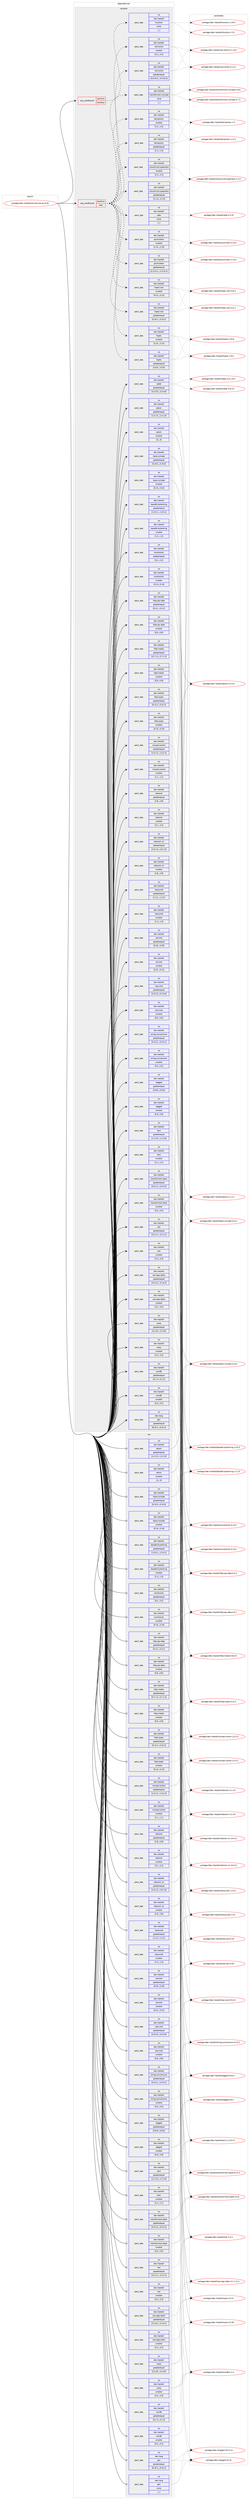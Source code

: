 digraph prolog {

# *************
# Graph options
# *************

newrank=true;
concentrate=true;
compound=true;
graph [rankdir=LR,fontname=Helvetica,fontsize=10,ranksep=1.5];#, ranksep=2.5, nodesep=0.2];
edge  [arrowhead=vee];
node  [fontname=Helvetica,fontsize=10];

# **********
# The ebuild
# **********

subgraph cluster_leftcol {
color=gray;
rank=same;
label=<<i>ebuild</i>>;
id [label="portage://dev-haskell/servant-server-0.20", color=red, width=4, href="../dev-haskell/servant-server-0.20.svg"];
}

# ****************
# The dependencies
# ****************

subgraph cluster_midcol {
color=gray;
label=<<i>dependencies</i>>;
subgraph cluster_compile {
fillcolor="#eeeeee";
style=filled;
label=<<i>compile</i>>;
subgraph cond20392 {
dependency85358 [label=<<TABLE BORDER="0" CELLBORDER="1" CELLSPACING="0" CELLPADDING="4"><TR><TD ROWSPAN="3" CELLPADDING="10">use_conditional</TD></TR><TR><TD>positive</TD></TR><TR><TD>hscolour</TD></TR></TABLE>>, shape=none, color=red];
subgraph pack63985 {
dependency85359 [label=<<TABLE BORDER="0" CELLBORDER="1" CELLSPACING="0" CELLPADDING="4" WIDTH="220"><TR><TD ROWSPAN="6" CELLPADDING="30">pack_dep</TD></TR><TR><TD WIDTH="110">no</TD></TR><TR><TD>dev-haskell</TD></TR><TR><TD>hscolour</TD></TR><TR><TD>none</TD></TR><TR><TD>[,,]</TD></TR></TABLE>>, shape=none, color=blue];
}
dependency85358:e -> dependency85359:w [weight=20,style="dashed",arrowhead="vee"];
}
id:e -> dependency85358:w [weight=20,style="solid",arrowhead="vee"];
subgraph cond20393 {
dependency85360 [label=<<TABLE BORDER="0" CELLBORDER="1" CELLSPACING="0" CELLPADDING="4"><TR><TD ROWSPAN="3" CELLPADDING="10">use_conditional</TD></TR><TR><TD>positive</TD></TR><TR><TD>test</TD></TR></TABLE>>, shape=none, color=red];
subgraph pack63986 {
dependency85361 [label=<<TABLE BORDER="0" CELLBORDER="1" CELLSPACING="0" CELLPADDING="4" WIDTH="220"><TR><TD ROWSPAN="6" CELLPADDING="30">pack_dep</TD></TR><TR><TD WIDTH="110">no</TD></TR><TR><TD>dev-haskell</TD></TR><TR><TD>hspec</TD></TR><TR><TD>greaterequal</TD></TR><TR><TD>[2.6.0,,,2.6.0]</TD></TR></TABLE>>, shape=none, color=blue];
}
dependency85360:e -> dependency85361:w [weight=20,style="dashed",arrowhead="vee"];
subgraph pack63987 {
dependency85362 [label=<<TABLE BORDER="0" CELLBORDER="1" CELLSPACING="0" CELLPADDING="4" WIDTH="220"><TR><TD ROWSPAN="6" CELLPADDING="30">pack_dep</TD></TR><TR><TD WIDTH="110">no</TD></TR><TR><TD>dev-haskell</TD></TR><TR><TD>hspec</TD></TR><TR><TD>smaller</TD></TR><TR><TD>[2.12,,,2.12]</TD></TR></TABLE>>, shape=none, color=blue];
}
dependency85360:e -> dependency85362:w [weight=20,style="dashed",arrowhead="vee"];
subgraph pack63988 {
dependency85363 [label=<<TABLE BORDER="0" CELLBORDER="1" CELLSPACING="0" CELLPADDING="4" WIDTH="220"><TR><TD ROWSPAN="6" CELLPADDING="30">pack_dep</TD></TR><TR><TD WIDTH="110">no</TD></TR><TR><TD>dev-haskell</TD></TR><TR><TD>hspec-wai</TD></TR><TR><TD>greaterequal</TD></TR><TR><TD>[0.10.1,,,0.10.1]</TD></TR></TABLE>>, shape=none, color=blue];
}
dependency85360:e -> dependency85363:w [weight=20,style="dashed",arrowhead="vee"];
subgraph pack63989 {
dependency85364 [label=<<TABLE BORDER="0" CELLBORDER="1" CELLSPACING="0" CELLPADDING="4" WIDTH="220"><TR><TD ROWSPAN="6" CELLPADDING="30">pack_dep</TD></TR><TR><TD WIDTH="110">no</TD></TR><TR><TD>dev-haskell</TD></TR><TR><TD>hspec-wai</TD></TR><TR><TD>smaller</TD></TR><TR><TD>[0.12,,,0.12]</TD></TR></TABLE>>, shape=none, color=blue];
}
dependency85360:e -> dependency85364:w [weight=20,style="dashed",arrowhead="vee"];
subgraph pack63990 {
dependency85365 [label=<<TABLE BORDER="0" CELLBORDER="1" CELLSPACING="0" CELLPADDING="4" WIDTH="220"><TR><TD ROWSPAN="6" CELLPADDING="30">pack_dep</TD></TR><TR><TD WIDTH="110">no</TD></TR><TR><TD>dev-haskell</TD></TR><TR><TD>quickcheck</TD></TR><TR><TD>greaterequal</TD></TR><TR><TD>[2.12.6.1,,,2.12.6.1]</TD></TR></TABLE>>, shape=none, color=blue];
}
dependency85360:e -> dependency85365:w [weight=20,style="dashed",arrowhead="vee"];
subgraph pack63991 {
dependency85366 [label=<<TABLE BORDER="0" CELLBORDER="1" CELLSPACING="0" CELLPADDING="4" WIDTH="220"><TR><TD ROWSPAN="6" CELLPADDING="30">pack_dep</TD></TR><TR><TD WIDTH="110">no</TD></TR><TR><TD>dev-haskell</TD></TR><TR><TD>quickcheck</TD></TR><TR><TD>smaller</TD></TR><TR><TD>[2.15,,,2.15]</TD></TR></TABLE>>, shape=none, color=blue];
}
dependency85360:e -> dependency85366:w [weight=20,style="dashed",arrowhead="vee"];
subgraph pack63992 {
dependency85367 [label=<<TABLE BORDER="0" CELLBORDER="1" CELLSPACING="0" CELLPADDING="4" WIDTH="220"><TR><TD ROWSPAN="6" CELLPADDING="30">pack_dep</TD></TR><TR><TD WIDTH="110">no</TD></TR><TR><TD>dev-haskell</TD></TR><TR><TD>safe</TD></TR><TR><TD>none</TD></TR><TR><TD>[,,]</TD></TR></TABLE>>, shape=none, color=blue];
}
dependency85360:e -> dependency85367:w [weight=20,style="dashed",arrowhead="vee"];
subgraph pack63993 {
dependency85368 [label=<<TABLE BORDER="0" CELLBORDER="1" CELLSPACING="0" CELLPADDING="4" WIDTH="220"><TR><TD ROWSPAN="6" CELLPADDING="30">pack_dep</TD></TR><TR><TD WIDTH="110">no</TD></TR><TR><TD>dev-haskell</TD></TR><TR><TD>should-not-typecheck</TD></TR><TR><TD>greaterequal</TD></TR><TR><TD>[2.1.0,,,2.1.0]</TD></TR></TABLE>>, shape=none, color=blue];
}
dependency85360:e -> dependency85368:w [weight=20,style="dashed",arrowhead="vee"];
subgraph pack63994 {
dependency85369 [label=<<TABLE BORDER="0" CELLBORDER="1" CELLSPACING="0" CELLPADDING="4" WIDTH="220"><TR><TD ROWSPAN="6" CELLPADDING="30">pack_dep</TD></TR><TR><TD WIDTH="110">no</TD></TR><TR><TD>dev-haskell</TD></TR><TR><TD>should-not-typecheck</TD></TR><TR><TD>smaller</TD></TR><TR><TD>[2.2,,,2.2]</TD></TR></TABLE>>, shape=none, color=blue];
}
dependency85360:e -> dependency85369:w [weight=20,style="dashed",arrowhead="vee"];
subgraph pack63995 {
dependency85370 [label=<<TABLE BORDER="0" CELLBORDER="1" CELLSPACING="0" CELLPADDING="4" WIDTH="220"><TR><TD ROWSPAN="6" CELLPADDING="30">pack_dep</TD></TR><TR><TD WIDTH="110">no</TD></TR><TR><TD>dev-haskell</TD></TR><TR><TD>temporary</TD></TR><TR><TD>greaterequal</TD></TR><TR><TD>[1.3,,,1.3]</TD></TR></TABLE>>, shape=none, color=blue];
}
dependency85360:e -> dependency85370:w [weight=20,style="dashed",arrowhead="vee"];
subgraph pack63996 {
dependency85371 [label=<<TABLE BORDER="0" CELLBORDER="1" CELLSPACING="0" CELLPADDING="4" WIDTH="220"><TR><TD ROWSPAN="6" CELLPADDING="30">pack_dep</TD></TR><TR><TD WIDTH="110">no</TD></TR><TR><TD>dev-haskell</TD></TR><TR><TD>temporary</TD></TR><TR><TD>smaller</TD></TR><TR><TD>[1.4,,,1.4]</TD></TR></TABLE>>, shape=none, color=blue];
}
dependency85360:e -> dependency85371:w [weight=20,style="dashed",arrowhead="vee"];
subgraph pack63997 {
dependency85372 [label=<<TABLE BORDER="0" CELLBORDER="1" CELLSPACING="0" CELLPADDING="4" WIDTH="220"><TR><TD ROWSPAN="6" CELLPADDING="30">pack_dep</TD></TR><TR><TD WIDTH="110">no</TD></TR><TR><TD>dev-haskell</TD></TR><TR><TD>transformers-compat</TD></TR><TR><TD>none</TD></TR><TR><TD>[,,]</TD></TR></TABLE>>, shape=none, color=blue];
}
dependency85360:e -> dependency85372:w [weight=20,style="dashed",arrowhead="vee"];
subgraph pack63998 {
dependency85373 [label=<<TABLE BORDER="0" CELLBORDER="1" CELLSPACING="0" CELLPADDING="4" WIDTH="220"><TR><TD ROWSPAN="6" CELLPADDING="30">pack_dep</TD></TR><TR><TD WIDTH="110">no</TD></TR><TR><TD>dev-haskell</TD></TR><TR><TD>wai-extra</TD></TR><TR><TD>greaterequal</TD></TR><TR><TD>[3.0.24.3,,,3.0.24.3]</TD></TR></TABLE>>, shape=none, color=blue];
}
dependency85360:e -> dependency85373:w [weight=20,style="dashed",arrowhead="vee"];
subgraph pack63999 {
dependency85374 [label=<<TABLE BORDER="0" CELLBORDER="1" CELLSPACING="0" CELLPADDING="4" WIDTH="220"><TR><TD ROWSPAN="6" CELLPADDING="30">pack_dep</TD></TR><TR><TD WIDTH="110">no</TD></TR><TR><TD>dev-haskell</TD></TR><TR><TD>wai-extra</TD></TR><TR><TD>smaller</TD></TR><TR><TD>[3.2,,,3.2]</TD></TR></TABLE>>, shape=none, color=blue];
}
dependency85360:e -> dependency85374:w [weight=20,style="dashed",arrowhead="vee"];
}
id:e -> dependency85360:w [weight=20,style="solid",arrowhead="vee"];
subgraph pack64000 {
dependency85375 [label=<<TABLE BORDER="0" CELLBORDER="1" CELLSPACING="0" CELLPADDING="4" WIDTH="220"><TR><TD ROWSPAN="6" CELLPADDING="30">pack_dep</TD></TR><TR><TD WIDTH="110">no</TD></TR><TR><TD>dev-haskell</TD></TR><TR><TD>aeson</TD></TR><TR><TD>greaterequal</TD></TR><TR><TD>[1.4.1.0,,,1.4.1.0]</TD></TR></TABLE>>, shape=none, color=blue];
}
id:e -> dependency85375:w [weight=20,style="solid",arrowhead="vee"];
subgraph pack64001 {
dependency85376 [label=<<TABLE BORDER="0" CELLBORDER="1" CELLSPACING="0" CELLPADDING="4" WIDTH="220"><TR><TD ROWSPAN="6" CELLPADDING="30">pack_dep</TD></TR><TR><TD WIDTH="110">no</TD></TR><TR><TD>dev-haskell</TD></TR><TR><TD>aeson</TD></TR><TR><TD>smaller</TD></TR><TR><TD>[3,,,3]</TD></TR></TABLE>>, shape=none, color=blue];
}
id:e -> dependency85376:w [weight=20,style="solid",arrowhead="vee"];
subgraph pack64002 {
dependency85377 [label=<<TABLE BORDER="0" CELLBORDER="1" CELLSPACING="0" CELLPADDING="4" WIDTH="220"><TR><TD ROWSPAN="6" CELLPADDING="30">pack_dep</TD></TR><TR><TD WIDTH="110">no</TD></TR><TR><TD>dev-haskell</TD></TR><TR><TD>base-compat</TD></TR><TR><TD>greaterequal</TD></TR><TR><TD>[0.10.5,,,0.10.5]</TD></TR></TABLE>>, shape=none, color=blue];
}
id:e -> dependency85377:w [weight=20,style="solid",arrowhead="vee"];
subgraph pack64003 {
dependency85378 [label=<<TABLE BORDER="0" CELLBORDER="1" CELLSPACING="0" CELLPADDING="4" WIDTH="220"><TR><TD ROWSPAN="6" CELLPADDING="30">pack_dep</TD></TR><TR><TD WIDTH="110">no</TD></TR><TR><TD>dev-haskell</TD></TR><TR><TD>base-compat</TD></TR><TR><TD>smaller</TD></TR><TR><TD>[0.14,,,0.14]</TD></TR></TABLE>>, shape=none, color=blue];
}
id:e -> dependency85378:w [weight=20,style="solid",arrowhead="vee"];
subgraph pack64004 {
dependency85379 [label=<<TABLE BORDER="0" CELLBORDER="1" CELLSPACING="0" CELLPADDING="4" WIDTH="220"><TR><TD ROWSPAN="6" CELLPADDING="30">pack_dep</TD></TR><TR><TD WIDTH="110">no</TD></TR><TR><TD>dev-haskell</TD></TR><TR><TD>base64-bytestring</TD></TR><TR><TD>greaterequal</TD></TR><TR><TD>[1.0.0.1,,,1.0.0.1]</TD></TR></TABLE>>, shape=none, color=blue];
}
id:e -> dependency85379:w [weight=20,style="solid",arrowhead="vee"];
subgraph pack64005 {
dependency85380 [label=<<TABLE BORDER="0" CELLBORDER="1" CELLSPACING="0" CELLPADDING="4" WIDTH="220"><TR><TD ROWSPAN="6" CELLPADDING="30">pack_dep</TD></TR><TR><TD WIDTH="110">no</TD></TR><TR><TD>dev-haskell</TD></TR><TR><TD>base64-bytestring</TD></TR><TR><TD>smaller</TD></TR><TR><TD>[1.3,,,1.3]</TD></TR></TABLE>>, shape=none, color=blue];
}
id:e -> dependency85380:w [weight=20,style="solid",arrowhead="vee"];
subgraph pack64006 {
dependency85381 [label=<<TABLE BORDER="0" CELLBORDER="1" CELLSPACING="0" CELLPADDING="4" WIDTH="220"><TR><TD ROWSPAN="6" CELLPADDING="30">pack_dep</TD></TR><TR><TD WIDTH="110">no</TD></TR><TR><TD>dev-haskell</TD></TR><TR><TD>cabal</TD></TR><TR><TD>greaterequal</TD></TR><TR><TD>[3.2.0.0,,,3.2.0.0]</TD></TR></TABLE>>, shape=none, color=blue];
}
id:e -> dependency85381:w [weight=20,style="solid",arrowhead="vee"];
subgraph pack64007 {
dependency85382 [label=<<TABLE BORDER="0" CELLBORDER="1" CELLSPACING="0" CELLPADDING="4" WIDTH="220"><TR><TD ROWSPAN="6" CELLPADDING="30">pack_dep</TD></TR><TR><TD WIDTH="110">no</TD></TR><TR><TD>dev-haskell</TD></TR><TR><TD>constraints</TD></TR><TR><TD>greaterequal</TD></TR><TR><TD>[0.2,,,0.2]</TD></TR></TABLE>>, shape=none, color=blue];
}
id:e -> dependency85382:w [weight=20,style="solid",arrowhead="vee"];
subgraph pack64008 {
dependency85383 [label=<<TABLE BORDER="0" CELLBORDER="1" CELLSPACING="0" CELLPADDING="4" WIDTH="220"><TR><TD ROWSPAN="6" CELLPADDING="30">pack_dep</TD></TR><TR><TD WIDTH="110">no</TD></TR><TR><TD>dev-haskell</TD></TR><TR><TD>constraints</TD></TR><TR><TD>smaller</TD></TR><TR><TD>[0.14,,,0.14]</TD></TR></TABLE>>, shape=none, color=blue];
}
id:e -> dependency85383:w [weight=20,style="solid",arrowhead="vee"];
subgraph pack64009 {
dependency85384 [label=<<TABLE BORDER="0" CELLBORDER="1" CELLSPACING="0" CELLPADDING="4" WIDTH="220"><TR><TD ROWSPAN="6" CELLPADDING="30">pack_dep</TD></TR><TR><TD WIDTH="110">no</TD></TR><TR><TD>dev-haskell</TD></TR><TR><TD>http-api-data</TD></TR><TR><TD>greaterequal</TD></TR><TR><TD>[0.4.1,,,0.4.1]</TD></TR></TABLE>>, shape=none, color=blue];
}
id:e -> dependency85384:w [weight=20,style="solid",arrowhead="vee"];
subgraph pack64010 {
dependency85385 [label=<<TABLE BORDER="0" CELLBORDER="1" CELLSPACING="0" CELLPADDING="4" WIDTH="220"><TR><TD ROWSPAN="6" CELLPADDING="30">pack_dep</TD></TR><TR><TD WIDTH="110">no</TD></TR><TR><TD>dev-haskell</TD></TR><TR><TD>http-api-data</TD></TR><TR><TD>smaller</TD></TR><TR><TD>[0.6,,,0.6]</TD></TR></TABLE>>, shape=none, color=blue];
}
id:e -> dependency85385:w [weight=20,style="solid",arrowhead="vee"];
subgraph pack64011 {
dependency85386 [label=<<TABLE BORDER="0" CELLBORDER="1" CELLSPACING="0" CELLPADDING="4" WIDTH="220"><TR><TD ROWSPAN="6" CELLPADDING="30">pack_dep</TD></TR><TR><TD WIDTH="110">no</TD></TR><TR><TD>dev-haskell</TD></TR><TR><TD>http-media</TD></TR><TR><TD>greaterequal</TD></TR><TR><TD>[0.7.1.3,,,0.7.1.3]</TD></TR></TABLE>>, shape=none, color=blue];
}
id:e -> dependency85386:w [weight=20,style="solid",arrowhead="vee"];
subgraph pack64012 {
dependency85387 [label=<<TABLE BORDER="0" CELLBORDER="1" CELLSPACING="0" CELLPADDING="4" WIDTH="220"><TR><TD ROWSPAN="6" CELLPADDING="30">pack_dep</TD></TR><TR><TD WIDTH="110">no</TD></TR><TR><TD>dev-haskell</TD></TR><TR><TD>http-media</TD></TR><TR><TD>smaller</TD></TR><TR><TD>[0.9,,,0.9]</TD></TR></TABLE>>, shape=none, color=blue];
}
id:e -> dependency85387:w [weight=20,style="solid",arrowhead="vee"];
subgraph pack64013 {
dependency85388 [label=<<TABLE BORDER="0" CELLBORDER="1" CELLSPACING="0" CELLPADDING="4" WIDTH="220"><TR><TD ROWSPAN="6" CELLPADDING="30">pack_dep</TD></TR><TR><TD WIDTH="110">no</TD></TR><TR><TD>dev-haskell</TD></TR><TR><TD>http-types</TD></TR><TR><TD>greaterequal</TD></TR><TR><TD>[0.12.2,,,0.12.2]</TD></TR></TABLE>>, shape=none, color=blue];
}
id:e -> dependency85388:w [weight=20,style="solid",arrowhead="vee"];
subgraph pack64014 {
dependency85389 [label=<<TABLE BORDER="0" CELLBORDER="1" CELLSPACING="0" CELLPADDING="4" WIDTH="220"><TR><TD ROWSPAN="6" CELLPADDING="30">pack_dep</TD></TR><TR><TD WIDTH="110">no</TD></TR><TR><TD>dev-haskell</TD></TR><TR><TD>http-types</TD></TR><TR><TD>smaller</TD></TR><TR><TD>[0.13,,,0.13]</TD></TR></TABLE>>, shape=none, color=blue];
}
id:e -> dependency85389:w [weight=20,style="solid",arrowhead="vee"];
subgraph pack64015 {
dependency85390 [label=<<TABLE BORDER="0" CELLBORDER="1" CELLSPACING="0" CELLPADDING="4" WIDTH="220"><TR><TD ROWSPAN="6" CELLPADDING="30">pack_dep</TD></TR><TR><TD WIDTH="110">no</TD></TR><TR><TD>dev-haskell</TD></TR><TR><TD>monad-control</TD></TR><TR><TD>greaterequal</TD></TR><TR><TD>[1.0.2.3,,,1.0.2.3]</TD></TR></TABLE>>, shape=none, color=blue];
}
id:e -> dependency85390:w [weight=20,style="solid",arrowhead="vee"];
subgraph pack64016 {
dependency85391 [label=<<TABLE BORDER="0" CELLBORDER="1" CELLSPACING="0" CELLPADDING="4" WIDTH="220"><TR><TD ROWSPAN="6" CELLPADDING="30">pack_dep</TD></TR><TR><TD WIDTH="110">no</TD></TR><TR><TD>dev-haskell</TD></TR><TR><TD>monad-control</TD></TR><TR><TD>smaller</TD></TR><TR><TD>[1.1,,,1.1]</TD></TR></TABLE>>, shape=none, color=blue];
}
id:e -> dependency85391:w [weight=20,style="solid",arrowhead="vee"];
subgraph pack64017 {
dependency85392 [label=<<TABLE BORDER="0" CELLBORDER="1" CELLSPACING="0" CELLPADDING="4" WIDTH="220"><TR><TD ROWSPAN="6" CELLPADDING="30">pack_dep</TD></TR><TR><TD WIDTH="110">no</TD></TR><TR><TD>dev-haskell</TD></TR><TR><TD>network</TD></TR><TR><TD>greaterequal</TD></TR><TR><TD>[2.8,,,2.8]</TD></TR></TABLE>>, shape=none, color=blue];
}
id:e -> dependency85392:w [weight=20,style="solid",arrowhead="vee"];
subgraph pack64018 {
dependency85393 [label=<<TABLE BORDER="0" CELLBORDER="1" CELLSPACING="0" CELLPADDING="4" WIDTH="220"><TR><TD ROWSPAN="6" CELLPADDING="30">pack_dep</TD></TR><TR><TD WIDTH="110">no</TD></TR><TR><TD>dev-haskell</TD></TR><TR><TD>network</TD></TR><TR><TD>smaller</TD></TR><TR><TD>[3.2,,,3.2]</TD></TR></TABLE>>, shape=none, color=blue];
}
id:e -> dependency85393:w [weight=20,style="solid",arrowhead="vee"];
subgraph pack64019 {
dependency85394 [label=<<TABLE BORDER="0" CELLBORDER="1" CELLSPACING="0" CELLPADDING="4" WIDTH="220"><TR><TD ROWSPAN="6" CELLPADDING="30">pack_dep</TD></TR><TR><TD WIDTH="110">no</TD></TR><TR><TD>dev-haskell</TD></TR><TR><TD>network-uri</TD></TR><TR><TD>greaterequal</TD></TR><TR><TD>[2.6.1.0,,,2.6.1.0]</TD></TR></TABLE>>, shape=none, color=blue];
}
id:e -> dependency85394:w [weight=20,style="solid",arrowhead="vee"];
subgraph pack64020 {
dependency85395 [label=<<TABLE BORDER="0" CELLBORDER="1" CELLSPACING="0" CELLPADDING="4" WIDTH="220"><TR><TD ROWSPAN="6" CELLPADDING="30">pack_dep</TD></TR><TR><TD WIDTH="110">no</TD></TR><TR><TD>dev-haskell</TD></TR><TR><TD>network-uri</TD></TR><TR><TD>smaller</TD></TR><TR><TD>[2.8,,,2.8]</TD></TR></TABLE>>, shape=none, color=blue];
}
id:e -> dependency85395:w [weight=20,style="solid",arrowhead="vee"];
subgraph pack64021 {
dependency85396 [label=<<TABLE BORDER="0" CELLBORDER="1" CELLSPACING="0" CELLPADDING="4" WIDTH="220"><TR><TD ROWSPAN="6" CELLPADDING="30">pack_dep</TD></TR><TR><TD WIDTH="110">no</TD></TR><TR><TD>dev-haskell</TD></TR><TR><TD>resourcet</TD></TR><TR><TD>greaterequal</TD></TR><TR><TD>[1.2.2,,,1.2.2]</TD></TR></TABLE>>, shape=none, color=blue];
}
id:e -> dependency85396:w [weight=20,style="solid",arrowhead="vee"];
subgraph pack64022 {
dependency85397 [label=<<TABLE BORDER="0" CELLBORDER="1" CELLSPACING="0" CELLPADDING="4" WIDTH="220"><TR><TD ROWSPAN="6" CELLPADDING="30">pack_dep</TD></TR><TR><TD WIDTH="110">no</TD></TR><TR><TD>dev-haskell</TD></TR><TR><TD>resourcet</TD></TR><TR><TD>smaller</TD></TR><TR><TD>[1.4,,,1.4]</TD></TR></TABLE>>, shape=none, color=blue];
}
id:e -> dependency85397:w [weight=20,style="solid",arrowhead="vee"];
subgraph pack64023 {
dependency85398 [label=<<TABLE BORDER="0" CELLBORDER="1" CELLSPACING="0" CELLPADDING="4" WIDTH="220"><TR><TD ROWSPAN="6" CELLPADDING="30">pack_dep</TD></TR><TR><TD WIDTH="110">no</TD></TR><TR><TD>dev-haskell</TD></TR><TR><TD>servant</TD></TR><TR><TD>greaterequal</TD></TR><TR><TD>[0.20,,,0.20]</TD></TR></TABLE>>, shape=none, color=blue];
}
id:e -> dependency85398:w [weight=20,style="solid",arrowhead="vee"];
subgraph pack64024 {
dependency85399 [label=<<TABLE BORDER="0" CELLBORDER="1" CELLSPACING="0" CELLPADDING="4" WIDTH="220"><TR><TD ROWSPAN="6" CELLPADDING="30">pack_dep</TD></TR><TR><TD WIDTH="110">no</TD></TR><TR><TD>dev-haskell</TD></TR><TR><TD>servant</TD></TR><TR><TD>smaller</TD></TR><TR><TD>[0.21,,,0.21]</TD></TR></TABLE>>, shape=none, color=blue];
}
id:e -> dependency85399:w [weight=20,style="solid",arrowhead="vee"];
subgraph pack64025 {
dependency85400 [label=<<TABLE BORDER="0" CELLBORDER="1" CELLSPACING="0" CELLPADDING="4" WIDTH="220"><TR><TD ROWSPAN="6" CELLPADDING="30">pack_dep</TD></TR><TR><TD WIDTH="110">no</TD></TR><TR><TD>dev-haskell</TD></TR><TR><TD>sop-core</TD></TR><TR><TD>greaterequal</TD></TR><TR><TD>[0.4.0.0,,,0.4.0.0]</TD></TR></TABLE>>, shape=none, color=blue];
}
id:e -> dependency85400:w [weight=20,style="solid",arrowhead="vee"];
subgraph pack64026 {
dependency85401 [label=<<TABLE BORDER="0" CELLBORDER="1" CELLSPACING="0" CELLPADDING="4" WIDTH="220"><TR><TD ROWSPAN="6" CELLPADDING="30">pack_dep</TD></TR><TR><TD WIDTH="110">no</TD></TR><TR><TD>dev-haskell</TD></TR><TR><TD>sop-core</TD></TR><TR><TD>smaller</TD></TR><TR><TD>[0.6,,,0.6]</TD></TR></TABLE>>, shape=none, color=blue];
}
id:e -> dependency85401:w [weight=20,style="solid",arrowhead="vee"];
subgraph pack64027 {
dependency85402 [label=<<TABLE BORDER="0" CELLBORDER="1" CELLSPACING="0" CELLPADDING="4" WIDTH="220"><TR><TD ROWSPAN="6" CELLPADDING="30">pack_dep</TD></TR><TR><TD WIDTH="110">no</TD></TR><TR><TD>dev-haskell</TD></TR><TR><TD>string-conversions</TD></TR><TR><TD>greaterequal</TD></TR><TR><TD>[0.4.0.1,,,0.4.0.1]</TD></TR></TABLE>>, shape=none, color=blue];
}
id:e -> dependency85402:w [weight=20,style="solid",arrowhead="vee"];
subgraph pack64028 {
dependency85403 [label=<<TABLE BORDER="0" CELLBORDER="1" CELLSPACING="0" CELLPADDING="4" WIDTH="220"><TR><TD ROWSPAN="6" CELLPADDING="30">pack_dep</TD></TR><TR><TD WIDTH="110">no</TD></TR><TR><TD>dev-haskell</TD></TR><TR><TD>string-conversions</TD></TR><TR><TD>smaller</TD></TR><TR><TD>[0.5,,,0.5]</TD></TR></TABLE>>, shape=none, color=blue];
}
id:e -> dependency85403:w [weight=20,style="solid",arrowhead="vee"];
subgraph pack64029 {
dependency85404 [label=<<TABLE BORDER="0" CELLBORDER="1" CELLSPACING="0" CELLPADDING="4" WIDTH="220"><TR><TD ROWSPAN="6" CELLPADDING="30">pack_dep</TD></TR><TR><TD WIDTH="110">no</TD></TR><TR><TD>dev-haskell</TD></TR><TR><TD>tagged</TD></TR><TR><TD>greaterequal</TD></TR><TR><TD>[0.8.6,,,0.8.6]</TD></TR></TABLE>>, shape=none, color=blue];
}
id:e -> dependency85404:w [weight=20,style="solid",arrowhead="vee"];
subgraph pack64030 {
dependency85405 [label=<<TABLE BORDER="0" CELLBORDER="1" CELLSPACING="0" CELLPADDING="4" WIDTH="220"><TR><TD ROWSPAN="6" CELLPADDING="30">pack_dep</TD></TR><TR><TD WIDTH="110">no</TD></TR><TR><TD>dev-haskell</TD></TR><TR><TD>tagged</TD></TR><TR><TD>smaller</TD></TR><TR><TD>[0.9,,,0.9]</TD></TR></TABLE>>, shape=none, color=blue];
}
id:e -> dependency85405:w [weight=20,style="solid",arrowhead="vee"];
subgraph pack64031 {
dependency85406 [label=<<TABLE BORDER="0" CELLBORDER="1" CELLSPACING="0" CELLPADDING="4" WIDTH="220"><TR><TD ROWSPAN="6" CELLPADDING="30">pack_dep</TD></TR><TR><TD WIDTH="110">no</TD></TR><TR><TD>dev-haskell</TD></TR><TR><TD>text</TD></TR><TR><TD>greaterequal</TD></TR><TR><TD>[1.2.3.0,,,1.2.3.0]</TD></TR></TABLE>>, shape=none, color=blue];
}
id:e -> dependency85406:w [weight=20,style="solid",arrowhead="vee"];
subgraph pack64032 {
dependency85407 [label=<<TABLE BORDER="0" CELLBORDER="1" CELLSPACING="0" CELLPADDING="4" WIDTH="220"><TR><TD ROWSPAN="6" CELLPADDING="30">pack_dep</TD></TR><TR><TD WIDTH="110">no</TD></TR><TR><TD>dev-haskell</TD></TR><TR><TD>text</TD></TR><TR><TD>smaller</TD></TR><TR><TD>[2.1,,,2.1]</TD></TR></TABLE>>, shape=none, color=blue];
}
id:e -> dependency85407:w [weight=20,style="solid",arrowhead="vee"];
subgraph pack64033 {
dependency85408 [label=<<TABLE BORDER="0" CELLBORDER="1" CELLSPACING="0" CELLPADDING="4" WIDTH="220"><TR><TD ROWSPAN="6" CELLPADDING="30">pack_dep</TD></TR><TR><TD WIDTH="110">no</TD></TR><TR><TD>dev-haskell</TD></TR><TR><TD>transformers-base</TD></TR><TR><TD>greaterequal</TD></TR><TR><TD>[0.4.5.2,,,0.4.5.2]</TD></TR></TABLE>>, shape=none, color=blue];
}
id:e -> dependency85408:w [weight=20,style="solid",arrowhead="vee"];
subgraph pack64034 {
dependency85409 [label=<<TABLE BORDER="0" CELLBORDER="1" CELLSPACING="0" CELLPADDING="4" WIDTH="220"><TR><TD ROWSPAN="6" CELLPADDING="30">pack_dep</TD></TR><TR><TD WIDTH="110">no</TD></TR><TR><TD>dev-haskell</TD></TR><TR><TD>transformers-base</TD></TR><TR><TD>smaller</TD></TR><TR><TD>[0.5,,,0.5]</TD></TR></TABLE>>, shape=none, color=blue];
}
id:e -> dependency85409:w [weight=20,style="solid",arrowhead="vee"];
subgraph pack64035 {
dependency85410 [label=<<TABLE BORDER="0" CELLBORDER="1" CELLSPACING="0" CELLPADDING="4" WIDTH="220"><TR><TD ROWSPAN="6" CELLPADDING="30">pack_dep</TD></TR><TR><TD WIDTH="110">no</TD></TR><TR><TD>dev-haskell</TD></TR><TR><TD>wai</TD></TR><TR><TD>greaterequal</TD></TR><TR><TD>[3.2.2.1,,,3.2.2.1]</TD></TR></TABLE>>, shape=none, color=blue];
}
id:e -> dependency85410:w [weight=20,style="solid",arrowhead="vee"];
subgraph pack64036 {
dependency85411 [label=<<TABLE BORDER="0" CELLBORDER="1" CELLSPACING="0" CELLPADDING="4" WIDTH="220"><TR><TD ROWSPAN="6" CELLPADDING="30">pack_dep</TD></TR><TR><TD WIDTH="110">no</TD></TR><TR><TD>dev-haskell</TD></TR><TR><TD>wai</TD></TR><TR><TD>smaller</TD></TR><TR><TD>[3.3,,,3.3]</TD></TR></TABLE>>, shape=none, color=blue];
}
id:e -> dependency85411:w [weight=20,style="solid",arrowhead="vee"];
subgraph pack64037 {
dependency85412 [label=<<TABLE BORDER="0" CELLBORDER="1" CELLSPACING="0" CELLPADDING="4" WIDTH="220"><TR><TD ROWSPAN="6" CELLPADDING="30">pack_dep</TD></TR><TR><TD WIDTH="110">no</TD></TR><TR><TD>dev-haskell</TD></TR><TR><TD>wai-app-static</TD></TR><TR><TD>greaterequal</TD></TR><TR><TD>[3.1.6.2,,,3.1.6.2]</TD></TR></TABLE>>, shape=none, color=blue];
}
id:e -> dependency85412:w [weight=20,style="solid",arrowhead="vee"];
subgraph pack64038 {
dependency85413 [label=<<TABLE BORDER="0" CELLBORDER="1" CELLSPACING="0" CELLPADDING="4" WIDTH="220"><TR><TD ROWSPAN="6" CELLPADDING="30">pack_dep</TD></TR><TR><TD WIDTH="110">no</TD></TR><TR><TD>dev-haskell</TD></TR><TR><TD>wai-app-static</TD></TR><TR><TD>smaller</TD></TR><TR><TD>[3.2,,,3.2]</TD></TR></TABLE>>, shape=none, color=blue];
}
id:e -> dependency85413:w [weight=20,style="solid",arrowhead="vee"];
subgraph pack64039 {
dependency85414 [label=<<TABLE BORDER="0" CELLBORDER="1" CELLSPACING="0" CELLPADDING="4" WIDTH="220"><TR><TD ROWSPAN="6" CELLPADDING="30">pack_dep</TD></TR><TR><TD WIDTH="110">no</TD></TR><TR><TD>dev-haskell</TD></TR><TR><TD>warp</TD></TR><TR><TD>greaterequal</TD></TR><TR><TD>[3.2.25,,,3.2.25]</TD></TR></TABLE>>, shape=none, color=blue];
}
id:e -> dependency85414:w [weight=20,style="solid",arrowhead="vee"];
subgraph pack64040 {
dependency85415 [label=<<TABLE BORDER="0" CELLBORDER="1" CELLSPACING="0" CELLPADDING="4" WIDTH="220"><TR><TD ROWSPAN="6" CELLPADDING="30">pack_dep</TD></TR><TR><TD WIDTH="110">no</TD></TR><TR><TD>dev-haskell</TD></TR><TR><TD>warp</TD></TR><TR><TD>smaller</TD></TR><TR><TD>[3.4,,,3.4]</TD></TR></TABLE>>, shape=none, color=blue];
}
id:e -> dependency85415:w [weight=20,style="solid",arrowhead="vee"];
subgraph pack64041 {
dependency85416 [label=<<TABLE BORDER="0" CELLBORDER="1" CELLSPACING="0" CELLPADDING="4" WIDTH="220"><TR><TD ROWSPAN="6" CELLPADDING="30">pack_dep</TD></TR><TR><TD WIDTH="110">no</TD></TR><TR><TD>dev-haskell</TD></TR><TR><TD>word8</TD></TR><TR><TD>greaterequal</TD></TR><TR><TD>[0.1.3,,,0.1.3]</TD></TR></TABLE>>, shape=none, color=blue];
}
id:e -> dependency85416:w [weight=20,style="solid",arrowhead="vee"];
subgraph pack64042 {
dependency85417 [label=<<TABLE BORDER="0" CELLBORDER="1" CELLSPACING="0" CELLPADDING="4" WIDTH="220"><TR><TD ROWSPAN="6" CELLPADDING="30">pack_dep</TD></TR><TR><TD WIDTH="110">no</TD></TR><TR><TD>dev-haskell</TD></TR><TR><TD>word8</TD></TR><TR><TD>smaller</TD></TR><TR><TD>[0.2,,,0.2]</TD></TR></TABLE>>, shape=none, color=blue];
}
id:e -> dependency85417:w [weight=20,style="solid",arrowhead="vee"];
subgraph pack64043 {
dependency85418 [label=<<TABLE BORDER="0" CELLBORDER="1" CELLSPACING="0" CELLPADDING="4" WIDTH="220"><TR><TD ROWSPAN="6" CELLPADDING="30">pack_dep</TD></TR><TR><TD WIDTH="110">no</TD></TR><TR><TD>dev-lang</TD></TR><TR><TD>ghc</TD></TR><TR><TD>greaterequal</TD></TR><TR><TD>[8.10.1,,,8.10.1]</TD></TR></TABLE>>, shape=none, color=blue];
}
id:e -> dependency85418:w [weight=20,style="solid",arrowhead="vee"];
}
subgraph cluster_compileandrun {
fillcolor="#eeeeee";
style=filled;
label=<<i>compile and run</i>>;
}
subgraph cluster_run {
fillcolor="#eeeeee";
style=filled;
label=<<i>run</i>>;
subgraph pack64044 {
dependency85419 [label=<<TABLE BORDER="0" CELLBORDER="1" CELLSPACING="0" CELLPADDING="4" WIDTH="220"><TR><TD ROWSPAN="6" CELLPADDING="30">pack_dep</TD></TR><TR><TD WIDTH="110">no</TD></TR><TR><TD>dev-haskell</TD></TR><TR><TD>aeson</TD></TR><TR><TD>greaterequal</TD></TR><TR><TD>[1.4.1.0,,,1.4.1.0]</TD></TR></TABLE>>, shape=none, color=blue];
}
id:e -> dependency85419:w [weight=20,style="solid",arrowhead="odot"];
subgraph pack64045 {
dependency85420 [label=<<TABLE BORDER="0" CELLBORDER="1" CELLSPACING="0" CELLPADDING="4" WIDTH="220"><TR><TD ROWSPAN="6" CELLPADDING="30">pack_dep</TD></TR><TR><TD WIDTH="110">no</TD></TR><TR><TD>dev-haskell</TD></TR><TR><TD>aeson</TD></TR><TR><TD>smaller</TD></TR><TR><TD>[3,,,3]</TD></TR></TABLE>>, shape=none, color=blue];
}
id:e -> dependency85420:w [weight=20,style="solid",arrowhead="odot"];
subgraph pack64046 {
dependency85421 [label=<<TABLE BORDER="0" CELLBORDER="1" CELLSPACING="0" CELLPADDING="4" WIDTH="220"><TR><TD ROWSPAN="6" CELLPADDING="30">pack_dep</TD></TR><TR><TD WIDTH="110">no</TD></TR><TR><TD>dev-haskell</TD></TR><TR><TD>base-compat</TD></TR><TR><TD>greaterequal</TD></TR><TR><TD>[0.10.5,,,0.10.5]</TD></TR></TABLE>>, shape=none, color=blue];
}
id:e -> dependency85421:w [weight=20,style="solid",arrowhead="odot"];
subgraph pack64047 {
dependency85422 [label=<<TABLE BORDER="0" CELLBORDER="1" CELLSPACING="0" CELLPADDING="4" WIDTH="220"><TR><TD ROWSPAN="6" CELLPADDING="30">pack_dep</TD></TR><TR><TD WIDTH="110">no</TD></TR><TR><TD>dev-haskell</TD></TR><TR><TD>base-compat</TD></TR><TR><TD>smaller</TD></TR><TR><TD>[0.14,,,0.14]</TD></TR></TABLE>>, shape=none, color=blue];
}
id:e -> dependency85422:w [weight=20,style="solid",arrowhead="odot"];
subgraph pack64048 {
dependency85423 [label=<<TABLE BORDER="0" CELLBORDER="1" CELLSPACING="0" CELLPADDING="4" WIDTH="220"><TR><TD ROWSPAN="6" CELLPADDING="30">pack_dep</TD></TR><TR><TD WIDTH="110">no</TD></TR><TR><TD>dev-haskell</TD></TR><TR><TD>base64-bytestring</TD></TR><TR><TD>greaterequal</TD></TR><TR><TD>[1.0.0.1,,,1.0.0.1]</TD></TR></TABLE>>, shape=none, color=blue];
}
id:e -> dependency85423:w [weight=20,style="solid",arrowhead="odot"];
subgraph pack64049 {
dependency85424 [label=<<TABLE BORDER="0" CELLBORDER="1" CELLSPACING="0" CELLPADDING="4" WIDTH="220"><TR><TD ROWSPAN="6" CELLPADDING="30">pack_dep</TD></TR><TR><TD WIDTH="110">no</TD></TR><TR><TD>dev-haskell</TD></TR><TR><TD>base64-bytestring</TD></TR><TR><TD>smaller</TD></TR><TR><TD>[1.3,,,1.3]</TD></TR></TABLE>>, shape=none, color=blue];
}
id:e -> dependency85424:w [weight=20,style="solid",arrowhead="odot"];
subgraph pack64050 {
dependency85425 [label=<<TABLE BORDER="0" CELLBORDER="1" CELLSPACING="0" CELLPADDING="4" WIDTH="220"><TR><TD ROWSPAN="6" CELLPADDING="30">pack_dep</TD></TR><TR><TD WIDTH="110">no</TD></TR><TR><TD>dev-haskell</TD></TR><TR><TD>constraints</TD></TR><TR><TD>greaterequal</TD></TR><TR><TD>[0.2,,,0.2]</TD></TR></TABLE>>, shape=none, color=blue];
}
id:e -> dependency85425:w [weight=20,style="solid",arrowhead="odot"];
subgraph pack64051 {
dependency85426 [label=<<TABLE BORDER="0" CELLBORDER="1" CELLSPACING="0" CELLPADDING="4" WIDTH="220"><TR><TD ROWSPAN="6" CELLPADDING="30">pack_dep</TD></TR><TR><TD WIDTH="110">no</TD></TR><TR><TD>dev-haskell</TD></TR><TR><TD>constraints</TD></TR><TR><TD>smaller</TD></TR><TR><TD>[0.14,,,0.14]</TD></TR></TABLE>>, shape=none, color=blue];
}
id:e -> dependency85426:w [weight=20,style="solid",arrowhead="odot"];
subgraph pack64052 {
dependency85427 [label=<<TABLE BORDER="0" CELLBORDER="1" CELLSPACING="0" CELLPADDING="4" WIDTH="220"><TR><TD ROWSPAN="6" CELLPADDING="30">pack_dep</TD></TR><TR><TD WIDTH="110">no</TD></TR><TR><TD>dev-haskell</TD></TR><TR><TD>http-api-data</TD></TR><TR><TD>greaterequal</TD></TR><TR><TD>[0.4.1,,,0.4.1]</TD></TR></TABLE>>, shape=none, color=blue];
}
id:e -> dependency85427:w [weight=20,style="solid",arrowhead="odot"];
subgraph pack64053 {
dependency85428 [label=<<TABLE BORDER="0" CELLBORDER="1" CELLSPACING="0" CELLPADDING="4" WIDTH="220"><TR><TD ROWSPAN="6" CELLPADDING="30">pack_dep</TD></TR><TR><TD WIDTH="110">no</TD></TR><TR><TD>dev-haskell</TD></TR><TR><TD>http-api-data</TD></TR><TR><TD>smaller</TD></TR><TR><TD>[0.6,,,0.6]</TD></TR></TABLE>>, shape=none, color=blue];
}
id:e -> dependency85428:w [weight=20,style="solid",arrowhead="odot"];
subgraph pack64054 {
dependency85429 [label=<<TABLE BORDER="0" CELLBORDER="1" CELLSPACING="0" CELLPADDING="4" WIDTH="220"><TR><TD ROWSPAN="6" CELLPADDING="30">pack_dep</TD></TR><TR><TD WIDTH="110">no</TD></TR><TR><TD>dev-haskell</TD></TR><TR><TD>http-media</TD></TR><TR><TD>greaterequal</TD></TR><TR><TD>[0.7.1.3,,,0.7.1.3]</TD></TR></TABLE>>, shape=none, color=blue];
}
id:e -> dependency85429:w [weight=20,style="solid",arrowhead="odot"];
subgraph pack64055 {
dependency85430 [label=<<TABLE BORDER="0" CELLBORDER="1" CELLSPACING="0" CELLPADDING="4" WIDTH="220"><TR><TD ROWSPAN="6" CELLPADDING="30">pack_dep</TD></TR><TR><TD WIDTH="110">no</TD></TR><TR><TD>dev-haskell</TD></TR><TR><TD>http-media</TD></TR><TR><TD>smaller</TD></TR><TR><TD>[0.9,,,0.9]</TD></TR></TABLE>>, shape=none, color=blue];
}
id:e -> dependency85430:w [weight=20,style="solid",arrowhead="odot"];
subgraph pack64056 {
dependency85431 [label=<<TABLE BORDER="0" CELLBORDER="1" CELLSPACING="0" CELLPADDING="4" WIDTH="220"><TR><TD ROWSPAN="6" CELLPADDING="30">pack_dep</TD></TR><TR><TD WIDTH="110">no</TD></TR><TR><TD>dev-haskell</TD></TR><TR><TD>http-types</TD></TR><TR><TD>greaterequal</TD></TR><TR><TD>[0.12.2,,,0.12.2]</TD></TR></TABLE>>, shape=none, color=blue];
}
id:e -> dependency85431:w [weight=20,style="solid",arrowhead="odot"];
subgraph pack64057 {
dependency85432 [label=<<TABLE BORDER="0" CELLBORDER="1" CELLSPACING="0" CELLPADDING="4" WIDTH="220"><TR><TD ROWSPAN="6" CELLPADDING="30">pack_dep</TD></TR><TR><TD WIDTH="110">no</TD></TR><TR><TD>dev-haskell</TD></TR><TR><TD>http-types</TD></TR><TR><TD>smaller</TD></TR><TR><TD>[0.13,,,0.13]</TD></TR></TABLE>>, shape=none, color=blue];
}
id:e -> dependency85432:w [weight=20,style="solid",arrowhead="odot"];
subgraph pack64058 {
dependency85433 [label=<<TABLE BORDER="0" CELLBORDER="1" CELLSPACING="0" CELLPADDING="4" WIDTH="220"><TR><TD ROWSPAN="6" CELLPADDING="30">pack_dep</TD></TR><TR><TD WIDTH="110">no</TD></TR><TR><TD>dev-haskell</TD></TR><TR><TD>monad-control</TD></TR><TR><TD>greaterequal</TD></TR><TR><TD>[1.0.2.3,,,1.0.2.3]</TD></TR></TABLE>>, shape=none, color=blue];
}
id:e -> dependency85433:w [weight=20,style="solid",arrowhead="odot"];
subgraph pack64059 {
dependency85434 [label=<<TABLE BORDER="0" CELLBORDER="1" CELLSPACING="0" CELLPADDING="4" WIDTH="220"><TR><TD ROWSPAN="6" CELLPADDING="30">pack_dep</TD></TR><TR><TD WIDTH="110">no</TD></TR><TR><TD>dev-haskell</TD></TR><TR><TD>monad-control</TD></TR><TR><TD>smaller</TD></TR><TR><TD>[1.1,,,1.1]</TD></TR></TABLE>>, shape=none, color=blue];
}
id:e -> dependency85434:w [weight=20,style="solid",arrowhead="odot"];
subgraph pack64060 {
dependency85435 [label=<<TABLE BORDER="0" CELLBORDER="1" CELLSPACING="0" CELLPADDING="4" WIDTH="220"><TR><TD ROWSPAN="6" CELLPADDING="30">pack_dep</TD></TR><TR><TD WIDTH="110">no</TD></TR><TR><TD>dev-haskell</TD></TR><TR><TD>network</TD></TR><TR><TD>greaterequal</TD></TR><TR><TD>[2.8,,,2.8]</TD></TR></TABLE>>, shape=none, color=blue];
}
id:e -> dependency85435:w [weight=20,style="solid",arrowhead="odot"];
subgraph pack64061 {
dependency85436 [label=<<TABLE BORDER="0" CELLBORDER="1" CELLSPACING="0" CELLPADDING="4" WIDTH="220"><TR><TD ROWSPAN="6" CELLPADDING="30">pack_dep</TD></TR><TR><TD WIDTH="110">no</TD></TR><TR><TD>dev-haskell</TD></TR><TR><TD>network</TD></TR><TR><TD>smaller</TD></TR><TR><TD>[3.2,,,3.2]</TD></TR></TABLE>>, shape=none, color=blue];
}
id:e -> dependency85436:w [weight=20,style="solid",arrowhead="odot"];
subgraph pack64062 {
dependency85437 [label=<<TABLE BORDER="0" CELLBORDER="1" CELLSPACING="0" CELLPADDING="4" WIDTH="220"><TR><TD ROWSPAN="6" CELLPADDING="30">pack_dep</TD></TR><TR><TD WIDTH="110">no</TD></TR><TR><TD>dev-haskell</TD></TR><TR><TD>network-uri</TD></TR><TR><TD>greaterequal</TD></TR><TR><TD>[2.6.1.0,,,2.6.1.0]</TD></TR></TABLE>>, shape=none, color=blue];
}
id:e -> dependency85437:w [weight=20,style="solid",arrowhead="odot"];
subgraph pack64063 {
dependency85438 [label=<<TABLE BORDER="0" CELLBORDER="1" CELLSPACING="0" CELLPADDING="4" WIDTH="220"><TR><TD ROWSPAN="6" CELLPADDING="30">pack_dep</TD></TR><TR><TD WIDTH="110">no</TD></TR><TR><TD>dev-haskell</TD></TR><TR><TD>network-uri</TD></TR><TR><TD>smaller</TD></TR><TR><TD>[2.8,,,2.8]</TD></TR></TABLE>>, shape=none, color=blue];
}
id:e -> dependency85438:w [weight=20,style="solid",arrowhead="odot"];
subgraph pack64064 {
dependency85439 [label=<<TABLE BORDER="0" CELLBORDER="1" CELLSPACING="0" CELLPADDING="4" WIDTH="220"><TR><TD ROWSPAN="6" CELLPADDING="30">pack_dep</TD></TR><TR><TD WIDTH="110">no</TD></TR><TR><TD>dev-haskell</TD></TR><TR><TD>resourcet</TD></TR><TR><TD>greaterequal</TD></TR><TR><TD>[1.2.2,,,1.2.2]</TD></TR></TABLE>>, shape=none, color=blue];
}
id:e -> dependency85439:w [weight=20,style="solid",arrowhead="odot"];
subgraph pack64065 {
dependency85440 [label=<<TABLE BORDER="0" CELLBORDER="1" CELLSPACING="0" CELLPADDING="4" WIDTH="220"><TR><TD ROWSPAN="6" CELLPADDING="30">pack_dep</TD></TR><TR><TD WIDTH="110">no</TD></TR><TR><TD>dev-haskell</TD></TR><TR><TD>resourcet</TD></TR><TR><TD>smaller</TD></TR><TR><TD>[1.4,,,1.4]</TD></TR></TABLE>>, shape=none, color=blue];
}
id:e -> dependency85440:w [weight=20,style="solid",arrowhead="odot"];
subgraph pack64066 {
dependency85441 [label=<<TABLE BORDER="0" CELLBORDER="1" CELLSPACING="0" CELLPADDING="4" WIDTH="220"><TR><TD ROWSPAN="6" CELLPADDING="30">pack_dep</TD></TR><TR><TD WIDTH="110">no</TD></TR><TR><TD>dev-haskell</TD></TR><TR><TD>servant</TD></TR><TR><TD>greaterequal</TD></TR><TR><TD>[0.20,,,0.20]</TD></TR></TABLE>>, shape=none, color=blue];
}
id:e -> dependency85441:w [weight=20,style="solid",arrowhead="odot"];
subgraph pack64067 {
dependency85442 [label=<<TABLE BORDER="0" CELLBORDER="1" CELLSPACING="0" CELLPADDING="4" WIDTH="220"><TR><TD ROWSPAN="6" CELLPADDING="30">pack_dep</TD></TR><TR><TD WIDTH="110">no</TD></TR><TR><TD>dev-haskell</TD></TR><TR><TD>servant</TD></TR><TR><TD>smaller</TD></TR><TR><TD>[0.21,,,0.21]</TD></TR></TABLE>>, shape=none, color=blue];
}
id:e -> dependency85442:w [weight=20,style="solid",arrowhead="odot"];
subgraph pack64068 {
dependency85443 [label=<<TABLE BORDER="0" CELLBORDER="1" CELLSPACING="0" CELLPADDING="4" WIDTH="220"><TR><TD ROWSPAN="6" CELLPADDING="30">pack_dep</TD></TR><TR><TD WIDTH="110">no</TD></TR><TR><TD>dev-haskell</TD></TR><TR><TD>sop-core</TD></TR><TR><TD>greaterequal</TD></TR><TR><TD>[0.4.0.0,,,0.4.0.0]</TD></TR></TABLE>>, shape=none, color=blue];
}
id:e -> dependency85443:w [weight=20,style="solid",arrowhead="odot"];
subgraph pack64069 {
dependency85444 [label=<<TABLE BORDER="0" CELLBORDER="1" CELLSPACING="0" CELLPADDING="4" WIDTH="220"><TR><TD ROWSPAN="6" CELLPADDING="30">pack_dep</TD></TR><TR><TD WIDTH="110">no</TD></TR><TR><TD>dev-haskell</TD></TR><TR><TD>sop-core</TD></TR><TR><TD>smaller</TD></TR><TR><TD>[0.6,,,0.6]</TD></TR></TABLE>>, shape=none, color=blue];
}
id:e -> dependency85444:w [weight=20,style="solid",arrowhead="odot"];
subgraph pack64070 {
dependency85445 [label=<<TABLE BORDER="0" CELLBORDER="1" CELLSPACING="0" CELLPADDING="4" WIDTH="220"><TR><TD ROWSPAN="6" CELLPADDING="30">pack_dep</TD></TR><TR><TD WIDTH="110">no</TD></TR><TR><TD>dev-haskell</TD></TR><TR><TD>string-conversions</TD></TR><TR><TD>greaterequal</TD></TR><TR><TD>[0.4.0.1,,,0.4.0.1]</TD></TR></TABLE>>, shape=none, color=blue];
}
id:e -> dependency85445:w [weight=20,style="solid",arrowhead="odot"];
subgraph pack64071 {
dependency85446 [label=<<TABLE BORDER="0" CELLBORDER="1" CELLSPACING="0" CELLPADDING="4" WIDTH="220"><TR><TD ROWSPAN="6" CELLPADDING="30">pack_dep</TD></TR><TR><TD WIDTH="110">no</TD></TR><TR><TD>dev-haskell</TD></TR><TR><TD>string-conversions</TD></TR><TR><TD>smaller</TD></TR><TR><TD>[0.5,,,0.5]</TD></TR></TABLE>>, shape=none, color=blue];
}
id:e -> dependency85446:w [weight=20,style="solid",arrowhead="odot"];
subgraph pack64072 {
dependency85447 [label=<<TABLE BORDER="0" CELLBORDER="1" CELLSPACING="0" CELLPADDING="4" WIDTH="220"><TR><TD ROWSPAN="6" CELLPADDING="30">pack_dep</TD></TR><TR><TD WIDTH="110">no</TD></TR><TR><TD>dev-haskell</TD></TR><TR><TD>tagged</TD></TR><TR><TD>greaterequal</TD></TR><TR><TD>[0.8.6,,,0.8.6]</TD></TR></TABLE>>, shape=none, color=blue];
}
id:e -> dependency85447:w [weight=20,style="solid",arrowhead="odot"];
subgraph pack64073 {
dependency85448 [label=<<TABLE BORDER="0" CELLBORDER="1" CELLSPACING="0" CELLPADDING="4" WIDTH="220"><TR><TD ROWSPAN="6" CELLPADDING="30">pack_dep</TD></TR><TR><TD WIDTH="110">no</TD></TR><TR><TD>dev-haskell</TD></TR><TR><TD>tagged</TD></TR><TR><TD>smaller</TD></TR><TR><TD>[0.9,,,0.9]</TD></TR></TABLE>>, shape=none, color=blue];
}
id:e -> dependency85448:w [weight=20,style="solid",arrowhead="odot"];
subgraph pack64074 {
dependency85449 [label=<<TABLE BORDER="0" CELLBORDER="1" CELLSPACING="0" CELLPADDING="4" WIDTH="220"><TR><TD ROWSPAN="6" CELLPADDING="30">pack_dep</TD></TR><TR><TD WIDTH="110">no</TD></TR><TR><TD>dev-haskell</TD></TR><TR><TD>text</TD></TR><TR><TD>greaterequal</TD></TR><TR><TD>[1.2.3.0,,,1.2.3.0]</TD></TR></TABLE>>, shape=none, color=blue];
}
id:e -> dependency85449:w [weight=20,style="solid",arrowhead="odot"];
subgraph pack64075 {
dependency85450 [label=<<TABLE BORDER="0" CELLBORDER="1" CELLSPACING="0" CELLPADDING="4" WIDTH="220"><TR><TD ROWSPAN="6" CELLPADDING="30">pack_dep</TD></TR><TR><TD WIDTH="110">no</TD></TR><TR><TD>dev-haskell</TD></TR><TR><TD>text</TD></TR><TR><TD>smaller</TD></TR><TR><TD>[2.1,,,2.1]</TD></TR></TABLE>>, shape=none, color=blue];
}
id:e -> dependency85450:w [weight=20,style="solid",arrowhead="odot"];
subgraph pack64076 {
dependency85451 [label=<<TABLE BORDER="0" CELLBORDER="1" CELLSPACING="0" CELLPADDING="4" WIDTH="220"><TR><TD ROWSPAN="6" CELLPADDING="30">pack_dep</TD></TR><TR><TD WIDTH="110">no</TD></TR><TR><TD>dev-haskell</TD></TR><TR><TD>transformers-base</TD></TR><TR><TD>greaterequal</TD></TR><TR><TD>[0.4.5.2,,,0.4.5.2]</TD></TR></TABLE>>, shape=none, color=blue];
}
id:e -> dependency85451:w [weight=20,style="solid",arrowhead="odot"];
subgraph pack64077 {
dependency85452 [label=<<TABLE BORDER="0" CELLBORDER="1" CELLSPACING="0" CELLPADDING="4" WIDTH="220"><TR><TD ROWSPAN="6" CELLPADDING="30">pack_dep</TD></TR><TR><TD WIDTH="110">no</TD></TR><TR><TD>dev-haskell</TD></TR><TR><TD>transformers-base</TD></TR><TR><TD>smaller</TD></TR><TR><TD>[0.5,,,0.5]</TD></TR></TABLE>>, shape=none, color=blue];
}
id:e -> dependency85452:w [weight=20,style="solid",arrowhead="odot"];
subgraph pack64078 {
dependency85453 [label=<<TABLE BORDER="0" CELLBORDER="1" CELLSPACING="0" CELLPADDING="4" WIDTH="220"><TR><TD ROWSPAN="6" CELLPADDING="30">pack_dep</TD></TR><TR><TD WIDTH="110">no</TD></TR><TR><TD>dev-haskell</TD></TR><TR><TD>wai</TD></TR><TR><TD>greaterequal</TD></TR><TR><TD>[3.2.2.1,,,3.2.2.1]</TD></TR></TABLE>>, shape=none, color=blue];
}
id:e -> dependency85453:w [weight=20,style="solid",arrowhead="odot"];
subgraph pack64079 {
dependency85454 [label=<<TABLE BORDER="0" CELLBORDER="1" CELLSPACING="0" CELLPADDING="4" WIDTH="220"><TR><TD ROWSPAN="6" CELLPADDING="30">pack_dep</TD></TR><TR><TD WIDTH="110">no</TD></TR><TR><TD>dev-haskell</TD></TR><TR><TD>wai</TD></TR><TR><TD>smaller</TD></TR><TR><TD>[3.3,,,3.3]</TD></TR></TABLE>>, shape=none, color=blue];
}
id:e -> dependency85454:w [weight=20,style="solid",arrowhead="odot"];
subgraph pack64080 {
dependency85455 [label=<<TABLE BORDER="0" CELLBORDER="1" CELLSPACING="0" CELLPADDING="4" WIDTH="220"><TR><TD ROWSPAN="6" CELLPADDING="30">pack_dep</TD></TR><TR><TD WIDTH="110">no</TD></TR><TR><TD>dev-haskell</TD></TR><TR><TD>wai-app-static</TD></TR><TR><TD>greaterequal</TD></TR><TR><TD>[3.1.6.2,,,3.1.6.2]</TD></TR></TABLE>>, shape=none, color=blue];
}
id:e -> dependency85455:w [weight=20,style="solid",arrowhead="odot"];
subgraph pack64081 {
dependency85456 [label=<<TABLE BORDER="0" CELLBORDER="1" CELLSPACING="0" CELLPADDING="4" WIDTH="220"><TR><TD ROWSPAN="6" CELLPADDING="30">pack_dep</TD></TR><TR><TD WIDTH="110">no</TD></TR><TR><TD>dev-haskell</TD></TR><TR><TD>wai-app-static</TD></TR><TR><TD>smaller</TD></TR><TR><TD>[3.2,,,3.2]</TD></TR></TABLE>>, shape=none, color=blue];
}
id:e -> dependency85456:w [weight=20,style="solid",arrowhead="odot"];
subgraph pack64082 {
dependency85457 [label=<<TABLE BORDER="0" CELLBORDER="1" CELLSPACING="0" CELLPADDING="4" WIDTH="220"><TR><TD ROWSPAN="6" CELLPADDING="30">pack_dep</TD></TR><TR><TD WIDTH="110">no</TD></TR><TR><TD>dev-haskell</TD></TR><TR><TD>warp</TD></TR><TR><TD>greaterequal</TD></TR><TR><TD>[3.2.25,,,3.2.25]</TD></TR></TABLE>>, shape=none, color=blue];
}
id:e -> dependency85457:w [weight=20,style="solid",arrowhead="odot"];
subgraph pack64083 {
dependency85458 [label=<<TABLE BORDER="0" CELLBORDER="1" CELLSPACING="0" CELLPADDING="4" WIDTH="220"><TR><TD ROWSPAN="6" CELLPADDING="30">pack_dep</TD></TR><TR><TD WIDTH="110">no</TD></TR><TR><TD>dev-haskell</TD></TR><TR><TD>warp</TD></TR><TR><TD>smaller</TD></TR><TR><TD>[3.4,,,3.4]</TD></TR></TABLE>>, shape=none, color=blue];
}
id:e -> dependency85458:w [weight=20,style="solid",arrowhead="odot"];
subgraph pack64084 {
dependency85459 [label=<<TABLE BORDER="0" CELLBORDER="1" CELLSPACING="0" CELLPADDING="4" WIDTH="220"><TR><TD ROWSPAN="6" CELLPADDING="30">pack_dep</TD></TR><TR><TD WIDTH="110">no</TD></TR><TR><TD>dev-haskell</TD></TR><TR><TD>word8</TD></TR><TR><TD>greaterequal</TD></TR><TR><TD>[0.1.3,,,0.1.3]</TD></TR></TABLE>>, shape=none, color=blue];
}
id:e -> dependency85459:w [weight=20,style="solid",arrowhead="odot"];
subgraph pack64085 {
dependency85460 [label=<<TABLE BORDER="0" CELLBORDER="1" CELLSPACING="0" CELLPADDING="4" WIDTH="220"><TR><TD ROWSPAN="6" CELLPADDING="30">pack_dep</TD></TR><TR><TD WIDTH="110">no</TD></TR><TR><TD>dev-haskell</TD></TR><TR><TD>word8</TD></TR><TR><TD>smaller</TD></TR><TR><TD>[0.2,,,0.2]</TD></TR></TABLE>>, shape=none, color=blue];
}
id:e -> dependency85460:w [weight=20,style="solid",arrowhead="odot"];
subgraph pack64086 {
dependency85461 [label=<<TABLE BORDER="0" CELLBORDER="1" CELLSPACING="0" CELLPADDING="4" WIDTH="220"><TR><TD ROWSPAN="6" CELLPADDING="30">pack_dep</TD></TR><TR><TD WIDTH="110">no</TD></TR><TR><TD>dev-lang</TD></TR><TR><TD>ghc</TD></TR><TR><TD>greaterequal</TD></TR><TR><TD>[8.10.1,,,8.10.1]</TD></TR></TABLE>>, shape=none, color=blue];
}
id:e -> dependency85461:w [weight=20,style="solid",arrowhead="odot"];
subgraph pack64087 {
dependency85462 [label=<<TABLE BORDER="0" CELLBORDER="1" CELLSPACING="0" CELLPADDING="4" WIDTH="220"><TR><TD ROWSPAN="6" CELLPADDING="30">pack_dep</TD></TR><TR><TD WIDTH="110">no</TD></TR><TR><TD>dev-lang</TD></TR><TR><TD>ghc</TD></TR><TR><TD>none</TD></TR><TR><TD>[,,]</TD></TR></TABLE>>, shape=none, color=blue];
}
id:e -> dependency85462:w [weight=20,style="solid",arrowhead="odot"];
}
}

# **************
# The candidates
# **************

subgraph cluster_choices {
rank=same;
color=gray;
label=<<i>candidates</i>>;

subgraph choice63985 {
color=black;
nodesep=1;
choice1001011184510497115107101108108471041159911110811111711445494650524652 [label="portage://dev-haskell/hscolour-1.24.4", color=red, width=4,href="../dev-haskell/hscolour-1.24.4.svg"];
choice100101118451049711510710110810847104115991111081111171144549465053 [label="portage://dev-haskell/hscolour-1.25", color=red, width=4,href="../dev-haskell/hscolour-1.25.svg"];
dependency85359:e -> choice1001011184510497115107101108108471041159911110811111711445494650524652:w [style=dotted,weight="100"];
dependency85359:e -> choice100101118451049711510710110810847104115991111081111171144549465053:w [style=dotted,weight="100"];
}
subgraph choice63986 {
color=black;
nodesep=1;
choice1001011184510497115107101108108471041151121019945504649484654 [label="portage://dev-haskell/hspec-2.10.6", color=red, width=4,href="../dev-haskell/hspec-2.10.6.svg"];
choice10010111845104971151071011081084710411511210199455046574652 [label="portage://dev-haskell/hspec-2.9.4", color=red, width=4,href="../dev-haskell/hspec-2.9.4.svg"];
dependency85361:e -> choice1001011184510497115107101108108471041151121019945504649484654:w [style=dotted,weight="100"];
dependency85361:e -> choice10010111845104971151071011081084710411511210199455046574652:w [style=dotted,weight="100"];
}
subgraph choice63987 {
color=black;
nodesep=1;
choice1001011184510497115107101108108471041151121019945504649484654 [label="portage://dev-haskell/hspec-2.10.6", color=red, width=4,href="../dev-haskell/hspec-2.10.6.svg"];
choice10010111845104971151071011081084710411511210199455046574652 [label="portage://dev-haskell/hspec-2.9.4", color=red, width=4,href="../dev-haskell/hspec-2.9.4.svg"];
dependency85362:e -> choice1001011184510497115107101108108471041151121019945504649484654:w [style=dotted,weight="100"];
dependency85362:e -> choice10010111845104971151071011081084710411511210199455046574652:w [style=dotted,weight="100"];
}
subgraph choice63988 {
color=black;
nodesep=1;
choice10010111845104971151071011081084710411511210199451199710545484649484649 [label="portage://dev-haskell/hspec-wai-0.10.1", color=red, width=4,href="../dev-haskell/hspec-wai-0.10.1.svg"];
choice10010111845104971151071011081084710411511210199451199710545484649494649 [label="portage://dev-haskell/hspec-wai-0.11.1", color=red, width=4,href="../dev-haskell/hspec-wai-0.11.1.svg"];
dependency85363:e -> choice10010111845104971151071011081084710411511210199451199710545484649484649:w [style=dotted,weight="100"];
dependency85363:e -> choice10010111845104971151071011081084710411511210199451199710545484649494649:w [style=dotted,weight="100"];
}
subgraph choice63989 {
color=black;
nodesep=1;
choice10010111845104971151071011081084710411511210199451199710545484649484649 [label="portage://dev-haskell/hspec-wai-0.10.1", color=red, width=4,href="../dev-haskell/hspec-wai-0.10.1.svg"];
choice10010111845104971151071011081084710411511210199451199710545484649494649 [label="portage://dev-haskell/hspec-wai-0.11.1", color=red, width=4,href="../dev-haskell/hspec-wai-0.11.1.svg"];
dependency85364:e -> choice10010111845104971151071011081084710411511210199451199710545484649484649:w [style=dotted,weight="100"];
dependency85364:e -> choice10010111845104971151071011081084710411511210199451199710545484649494649:w [style=dotted,weight="100"];
}
subgraph choice63990 {
color=black;
nodesep=1;
choice10010111845104971151071011081084711311710599107991041019910745504649524650 [label="portage://dev-haskell/quickcheck-2.14.2", color=red, width=4,href="../dev-haskell/quickcheck-2.14.2.svg"];
choice10010111845104971151071011081084711311710599107991041019910745504649524651 [label="portage://dev-haskell/quickcheck-2.14.3", color=red, width=4,href="../dev-haskell/quickcheck-2.14.3.svg"];
dependency85365:e -> choice10010111845104971151071011081084711311710599107991041019910745504649524650:w [style=dotted,weight="100"];
dependency85365:e -> choice10010111845104971151071011081084711311710599107991041019910745504649524651:w [style=dotted,weight="100"];
}
subgraph choice63991 {
color=black;
nodesep=1;
choice10010111845104971151071011081084711311710599107991041019910745504649524650 [label="portage://dev-haskell/quickcheck-2.14.2", color=red, width=4,href="../dev-haskell/quickcheck-2.14.2.svg"];
choice10010111845104971151071011081084711311710599107991041019910745504649524651 [label="portage://dev-haskell/quickcheck-2.14.3", color=red, width=4,href="../dev-haskell/quickcheck-2.14.3.svg"];
dependency85366:e -> choice10010111845104971151071011081084711311710599107991041019910745504649524650:w [style=dotted,weight="100"];
dependency85366:e -> choice10010111845104971151071011081084711311710599107991041019910745504649524651:w [style=dotted,weight="100"];
}
subgraph choice63992 {
color=black;
nodesep=1;
choice1001011184510497115107101108108471159710210145484651464957 [label="portage://dev-haskell/safe-0.3.19", color=red, width=4,href="../dev-haskell/safe-0.3.19.svg"];
dependency85367:e -> choice1001011184510497115107101108108471159710210145484651464957:w [style=dotted,weight="100"];
}
subgraph choice63993 {
color=black;
nodesep=1;
choice10010111845104971151071011081084711510411111710810045110111116451161211121019910410199107455046494648 [label="portage://dev-haskell/should-not-typecheck-2.1.0", color=red, width=4,href="../dev-haskell/should-not-typecheck-2.1.0.svg"];
dependency85368:e -> choice10010111845104971151071011081084711510411111710810045110111116451161211121019910410199107455046494648:w [style=dotted,weight="100"];
}
subgraph choice63994 {
color=black;
nodesep=1;
choice10010111845104971151071011081084711510411111710810045110111116451161211121019910410199107455046494648 [label="portage://dev-haskell/should-not-typecheck-2.1.0", color=red, width=4,href="../dev-haskell/should-not-typecheck-2.1.0.svg"];
dependency85369:e -> choice10010111845104971151071011081084711510411111710810045110111116451161211121019910410199107455046494648:w [style=dotted,weight="100"];
}
subgraph choice63995 {
color=black;
nodesep=1;
choice1001011184510497115107101108108471161011091121111149711412145494651 [label="portage://dev-haskell/temporary-1.3", color=red, width=4,href="../dev-haskell/temporary-1.3.svg"];
choice10010111845104971151071011081084711610110911211111497114121454946514511449 [label="portage://dev-haskell/temporary-1.3-r1", color=red, width=4,href="../dev-haskell/temporary-1.3-r1.svg"];
dependency85370:e -> choice1001011184510497115107101108108471161011091121111149711412145494651:w [style=dotted,weight="100"];
dependency85370:e -> choice10010111845104971151071011081084711610110911211111497114121454946514511449:w [style=dotted,weight="100"];
}
subgraph choice63996 {
color=black;
nodesep=1;
choice1001011184510497115107101108108471161011091121111149711412145494651 [label="portage://dev-haskell/temporary-1.3", color=red, width=4,href="../dev-haskell/temporary-1.3.svg"];
choice10010111845104971151071011081084711610110911211111497114121454946514511449 [label="portage://dev-haskell/temporary-1.3-r1", color=red, width=4,href="../dev-haskell/temporary-1.3-r1.svg"];
dependency85371:e -> choice1001011184510497115107101108108471161011091121111149711412145494651:w [style=dotted,weight="100"];
dependency85371:e -> choice10010111845104971151071011081084711610110911211111497114121454946514511449:w [style=dotted,weight="100"];
}
subgraph choice63997 {
color=black;
nodesep=1;
choice10010111845104971151071011081084711611497110115102111114109101114115459911110911297116454846544654 [label="portage://dev-haskell/transformers-compat-0.6.6", color=red, width=4,href="../dev-haskell/transformers-compat-0.6.6.svg"];
choice10010111845104971151071011081084711611497110115102111114109101114115459911110911297116454846554650 [label="portage://dev-haskell/transformers-compat-0.7.2", color=red, width=4,href="../dev-haskell/transformers-compat-0.7.2.svg"];
dependency85372:e -> choice10010111845104971151071011081084711611497110115102111114109101114115459911110911297116454846544654:w [style=dotted,weight="100"];
dependency85372:e -> choice10010111845104971151071011081084711611497110115102111114109101114115459911110911297116454846554650:w [style=dotted,weight="100"];
}
subgraph choice63998 {
color=black;
nodesep=1;
choice100101118451049711510710110810847119971054510112011611497455146494649514648 [label="portage://dev-haskell/wai-extra-3.1.13.0", color=red, width=4,href="../dev-haskell/wai-extra-3.1.13.0.svg"];
choice1001011184510497115107101108108471199710545101120116114974551464946524649 [label="portage://dev-haskell/wai-extra-3.1.4.1", color=red, width=4,href="../dev-haskell/wai-extra-3.1.4.1.svg"];
dependency85373:e -> choice100101118451049711510710110810847119971054510112011611497455146494649514648:w [style=dotted,weight="100"];
dependency85373:e -> choice1001011184510497115107101108108471199710545101120116114974551464946524649:w [style=dotted,weight="100"];
}
subgraph choice63999 {
color=black;
nodesep=1;
choice100101118451049711510710110810847119971054510112011611497455146494649514648 [label="portage://dev-haskell/wai-extra-3.1.13.0", color=red, width=4,href="../dev-haskell/wai-extra-3.1.13.0.svg"];
choice1001011184510497115107101108108471199710545101120116114974551464946524649 [label="portage://dev-haskell/wai-extra-3.1.4.1", color=red, width=4,href="../dev-haskell/wai-extra-3.1.4.1.svg"];
dependency85374:e -> choice100101118451049711510710110810847119971054510112011611497455146494649514648:w [style=dotted,weight="100"];
dependency85374:e -> choice1001011184510497115107101108108471199710545101120116114974551464946524649:w [style=dotted,weight="100"];
}
subgraph choice64000 {
color=black;
nodesep=1;
choice100101118451049711510710110810847971011151111104550464846514648 [label="portage://dev-haskell/aeson-2.0.3.0", color=red, width=4,href="../dev-haskell/aeson-2.0.3.0.svg"];
choice100101118451049711510710110810847971011151111104550464946504649 [label="portage://dev-haskell/aeson-2.1.2.1", color=red, width=4,href="../dev-haskell/aeson-2.1.2.1.svg"];
dependency85375:e -> choice100101118451049711510710110810847971011151111104550464846514648:w [style=dotted,weight="100"];
dependency85375:e -> choice100101118451049711510710110810847971011151111104550464946504649:w [style=dotted,weight="100"];
}
subgraph choice64001 {
color=black;
nodesep=1;
choice100101118451049711510710110810847971011151111104550464846514648 [label="portage://dev-haskell/aeson-2.0.3.0", color=red, width=4,href="../dev-haskell/aeson-2.0.3.0.svg"];
choice100101118451049711510710110810847971011151111104550464946504649 [label="portage://dev-haskell/aeson-2.1.2.1", color=red, width=4,href="../dev-haskell/aeson-2.1.2.1.svg"];
dependency85376:e -> choice100101118451049711510710110810847971011151111104550464846514648:w [style=dotted,weight="100"];
dependency85376:e -> choice100101118451049711510710110810847971011151111104550464946504649:w [style=dotted,weight="100"];
}
subgraph choice64002 {
color=black;
nodesep=1;
choice100101118451049711510710110810847989711510145991111091129711645484649504649 [label="portage://dev-haskell/base-compat-0.12.1", color=red, width=4,href="../dev-haskell/base-compat-0.12.1.svg"];
choice100101118451049711510710110810847989711510145991111091129711645484649514648 [label="portage://dev-haskell/base-compat-0.13.0", color=red, width=4,href="../dev-haskell/base-compat-0.13.0.svg"];
dependency85377:e -> choice100101118451049711510710110810847989711510145991111091129711645484649504649:w [style=dotted,weight="100"];
dependency85377:e -> choice100101118451049711510710110810847989711510145991111091129711645484649514648:w [style=dotted,weight="100"];
}
subgraph choice64003 {
color=black;
nodesep=1;
choice100101118451049711510710110810847989711510145991111091129711645484649504649 [label="portage://dev-haskell/base-compat-0.12.1", color=red, width=4,href="../dev-haskell/base-compat-0.12.1.svg"];
choice100101118451049711510710110810847989711510145991111091129711645484649514648 [label="portage://dev-haskell/base-compat-0.13.0", color=red, width=4,href="../dev-haskell/base-compat-0.13.0.svg"];
dependency85378:e -> choice100101118451049711510710110810847989711510145991111091129711645484649504649:w [style=dotted,weight="100"];
dependency85378:e -> choice100101118451049711510710110810847989711510145991111091129711645484649514648:w [style=dotted,weight="100"];
}
subgraph choice64004 {
color=black;
nodesep=1;
choice1001011184510497115107101108108479897115101545245981211161011151161141051101034549464846484651 [label="portage://dev-haskell/base64-bytestring-1.0.0.3", color=red, width=4,href="../dev-haskell/base64-bytestring-1.0.0.3.svg"];
choice1001011184510497115107101108108479897115101545245981211161011151161141051101034549465046494648 [label="portage://dev-haskell/base64-bytestring-1.2.1.0", color=red, width=4,href="../dev-haskell/base64-bytestring-1.2.1.0.svg"];
dependency85379:e -> choice1001011184510497115107101108108479897115101545245981211161011151161141051101034549464846484651:w [style=dotted,weight="100"];
dependency85379:e -> choice1001011184510497115107101108108479897115101545245981211161011151161141051101034549465046494648:w [style=dotted,weight="100"];
}
subgraph choice64005 {
color=black;
nodesep=1;
choice1001011184510497115107101108108479897115101545245981211161011151161141051101034549464846484651 [label="portage://dev-haskell/base64-bytestring-1.0.0.3", color=red, width=4,href="../dev-haskell/base64-bytestring-1.0.0.3.svg"];
choice1001011184510497115107101108108479897115101545245981211161011151161141051101034549465046494648 [label="portage://dev-haskell/base64-bytestring-1.2.1.0", color=red, width=4,href="../dev-haskell/base64-bytestring-1.2.1.0.svg"];
dependency85380:e -> choice1001011184510497115107101108108479897115101545245981211161011151161141051101034549464846484651:w [style=dotted,weight="100"];
dependency85380:e -> choice1001011184510497115107101108108479897115101545245981211161011151161141051101034549465046494648:w [style=dotted,weight="100"];
}
subgraph choice64006 {
color=black;
nodesep=1;
choice1001011184510497115107101108108479997989710845514652464946484511449 [label="portage://dev-haskell/cabal-3.4.1.0-r1", color=red, width=4,href="../dev-haskell/cabal-3.4.1.0-r1.svg"];
choice100101118451049711510710110810847999798971084551465446514648 [label="portage://dev-haskell/cabal-3.6.3.0", color=red, width=4,href="../dev-haskell/cabal-3.6.3.0.svg"];
dependency85381:e -> choice1001011184510497115107101108108479997989710845514652464946484511449:w [style=dotted,weight="100"];
dependency85381:e -> choice100101118451049711510710110810847999798971084551465446514648:w [style=dotted,weight="100"];
}
subgraph choice64007 {
color=black;
nodesep=1;
choice100101118451049711510710110810847991111101151161149710511011611545484649514651 [label="portage://dev-haskell/constraints-0.13.3", color=red, width=4,href="../dev-haskell/constraints-0.13.3.svg"];
choice100101118451049711510710110810847991111101151161149710511011611545484649514652 [label="portage://dev-haskell/constraints-0.13.4", color=red, width=4,href="../dev-haskell/constraints-0.13.4.svg"];
dependency85382:e -> choice100101118451049711510710110810847991111101151161149710511011611545484649514651:w [style=dotted,weight="100"];
dependency85382:e -> choice100101118451049711510710110810847991111101151161149710511011611545484649514652:w [style=dotted,weight="100"];
}
subgraph choice64008 {
color=black;
nodesep=1;
choice100101118451049711510710110810847991111101151161149710511011611545484649514651 [label="portage://dev-haskell/constraints-0.13.3", color=red, width=4,href="../dev-haskell/constraints-0.13.3.svg"];
choice100101118451049711510710110810847991111101151161149710511011611545484649514652 [label="portage://dev-haskell/constraints-0.13.4", color=red, width=4,href="../dev-haskell/constraints-0.13.4.svg"];
dependency85383:e -> choice100101118451049711510710110810847991111101151161149710511011611545484649514651:w [style=dotted,weight="100"];
dependency85383:e -> choice100101118451049711510710110810847991111101151161149710511011611545484649514652:w [style=dotted,weight="100"];
}
subgraph choice64009 {
color=black;
nodesep=1;
choice1001011184510497115107101108108471041161161124597112105451009711697454846524651 [label="portage://dev-haskell/http-api-data-0.4.3", color=red, width=4,href="../dev-haskell/http-api-data-0.4.3.svg"];
choice1001011184510497115107101108108471041161161124597112105451009711697454846534649 [label="portage://dev-haskell/http-api-data-0.5.1", color=red, width=4,href="../dev-haskell/http-api-data-0.5.1.svg"];
dependency85384:e -> choice1001011184510497115107101108108471041161161124597112105451009711697454846524651:w [style=dotted,weight="100"];
dependency85384:e -> choice1001011184510497115107101108108471041161161124597112105451009711697454846534649:w [style=dotted,weight="100"];
}
subgraph choice64010 {
color=black;
nodesep=1;
choice1001011184510497115107101108108471041161161124597112105451009711697454846524651 [label="portage://dev-haskell/http-api-data-0.4.3", color=red, width=4,href="../dev-haskell/http-api-data-0.4.3.svg"];
choice1001011184510497115107101108108471041161161124597112105451009711697454846534649 [label="portage://dev-haskell/http-api-data-0.5.1", color=red, width=4,href="../dev-haskell/http-api-data-0.5.1.svg"];
dependency85385:e -> choice1001011184510497115107101108108471041161161124597112105451009711697454846524651:w [style=dotted,weight="100"];
dependency85385:e -> choice1001011184510497115107101108108471041161161124597112105451009711697454846534649:w [style=dotted,weight="100"];
}
subgraph choice64011 {
color=black;
nodesep=1;
choice10010111845104971151071011081084710411611611245109101100105974548465646484648 [label="portage://dev-haskell/http-media-0.8.0.0", color=red, width=4,href="../dev-haskell/http-media-0.8.0.0.svg"];
dependency85386:e -> choice10010111845104971151071011081084710411611611245109101100105974548465646484648:w [style=dotted,weight="100"];
}
subgraph choice64012 {
color=black;
nodesep=1;
choice10010111845104971151071011081084710411611611245109101100105974548465646484648 [label="portage://dev-haskell/http-media-0.8.0.0", color=red, width=4,href="../dev-haskell/http-media-0.8.0.0.svg"];
dependency85387:e -> choice10010111845104971151071011081084710411611611245109101100105974548465646484648:w [style=dotted,weight="100"];
}
subgraph choice64013 {
color=black;
nodesep=1;
choice1001011184510497115107101108108471041161161124511612111210111545484649504651 [label="portage://dev-haskell/http-types-0.12.3", color=red, width=4,href="../dev-haskell/http-types-0.12.3.svg"];
dependency85388:e -> choice1001011184510497115107101108108471041161161124511612111210111545484649504651:w [style=dotted,weight="100"];
}
subgraph choice64014 {
color=black;
nodesep=1;
choice1001011184510497115107101108108471041161161124511612111210111545484649504651 [label="portage://dev-haskell/http-types-0.12.3", color=red, width=4,href="../dev-haskell/http-types-0.12.3.svg"];
dependency85389:e -> choice1001011184510497115107101108108471041161161124511612111210111545484649504651:w [style=dotted,weight="100"];
}
subgraph choice64015 {
color=black;
nodesep=1;
choice1001011184510497115107101108108471091111109710045991111101161141111084549464846504651 [label="portage://dev-haskell/monad-control-1.0.2.3", color=red, width=4,href="../dev-haskell/monad-control-1.0.2.3.svg"];
choice1001011184510497115107101108108471091111109710045991111101161141111084549464846514649 [label="portage://dev-haskell/monad-control-1.0.3.1", color=red, width=4,href="../dev-haskell/monad-control-1.0.3.1.svg"];
dependency85390:e -> choice1001011184510497115107101108108471091111109710045991111101161141111084549464846504651:w [style=dotted,weight="100"];
dependency85390:e -> choice1001011184510497115107101108108471091111109710045991111101161141111084549464846514649:w [style=dotted,weight="100"];
}
subgraph choice64016 {
color=black;
nodesep=1;
choice1001011184510497115107101108108471091111109710045991111101161141111084549464846504651 [label="portage://dev-haskell/monad-control-1.0.2.3", color=red, width=4,href="../dev-haskell/monad-control-1.0.2.3.svg"];
choice1001011184510497115107101108108471091111109710045991111101161141111084549464846514649 [label="portage://dev-haskell/monad-control-1.0.3.1", color=red, width=4,href="../dev-haskell/monad-control-1.0.3.1.svg"];
dependency85391:e -> choice1001011184510497115107101108108471091111109710045991111101161141111084549464846504651:w [style=dotted,weight="100"];
dependency85391:e -> choice1001011184510497115107101108108471091111109710045991111101161141111084549464846514649:w [style=dotted,weight="100"];
}
subgraph choice64017 {
color=black;
nodesep=1;
choice1001011184510497115107101108108471101011161191111141074551464946504653 [label="portage://dev-haskell/network-3.1.2.5", color=red, width=4,href="../dev-haskell/network-3.1.2.5.svg"];
choice1001011184510497115107101108108471101011161191111141074551464946514648 [label="portage://dev-haskell/network-3.1.3.0", color=red, width=4,href="../dev-haskell/network-3.1.3.0.svg"];
dependency85392:e -> choice1001011184510497115107101108108471101011161191111141074551464946504653:w [style=dotted,weight="100"];
dependency85392:e -> choice1001011184510497115107101108108471101011161191111141074551464946514648:w [style=dotted,weight="100"];
}
subgraph choice64018 {
color=black;
nodesep=1;
choice1001011184510497115107101108108471101011161191111141074551464946504653 [label="portage://dev-haskell/network-3.1.2.5", color=red, width=4,href="../dev-haskell/network-3.1.2.5.svg"];
choice1001011184510497115107101108108471101011161191111141074551464946514648 [label="portage://dev-haskell/network-3.1.3.0", color=red, width=4,href="../dev-haskell/network-3.1.3.0.svg"];
dependency85393:e -> choice1001011184510497115107101108108471101011161191111141074551464946504653:w [style=dotted,weight="100"];
dependency85393:e -> choice1001011184510497115107101108108471101011161191111141074551464946514648:w [style=dotted,weight="100"];
}
subgraph choice64019 {
color=black;
nodesep=1;
choice100101118451049711510710110810847110101116119111114107451171141054550465446524649 [label="portage://dev-haskell/network-uri-2.6.4.1", color=red, width=4,href="../dev-haskell/network-uri-2.6.4.1.svg"];
choice100101118451049711510710110810847110101116119111114107451171141054550465446524650 [label="portage://dev-haskell/network-uri-2.6.4.2", color=red, width=4,href="../dev-haskell/network-uri-2.6.4.2.svg"];
dependency85394:e -> choice100101118451049711510710110810847110101116119111114107451171141054550465446524649:w [style=dotted,weight="100"];
dependency85394:e -> choice100101118451049711510710110810847110101116119111114107451171141054550465446524650:w [style=dotted,weight="100"];
}
subgraph choice64020 {
color=black;
nodesep=1;
choice100101118451049711510710110810847110101116119111114107451171141054550465446524649 [label="portage://dev-haskell/network-uri-2.6.4.1", color=red, width=4,href="../dev-haskell/network-uri-2.6.4.1.svg"];
choice100101118451049711510710110810847110101116119111114107451171141054550465446524650 [label="portage://dev-haskell/network-uri-2.6.4.2", color=red, width=4,href="../dev-haskell/network-uri-2.6.4.2.svg"];
dependency85395:e -> choice100101118451049711510710110810847110101116119111114107451171141054550465446524649:w [style=dotted,weight="100"];
dependency85395:e -> choice100101118451049711510710110810847110101116119111114107451171141054550465446524650:w [style=dotted,weight="100"];
}
subgraph choice64021 {
color=black;
nodesep=1;
choice100101118451049711510710110810847114101115111117114991011164549465046524650 [label="portage://dev-haskell/resourcet-1.2.4.2", color=red, width=4,href="../dev-haskell/resourcet-1.2.4.2.svg"];
choice10010111845104971151071011081084711410111511111711499101116454946504654 [label="portage://dev-haskell/resourcet-1.2.6", color=red, width=4,href="../dev-haskell/resourcet-1.2.6.svg"];
dependency85396:e -> choice100101118451049711510710110810847114101115111117114991011164549465046524650:w [style=dotted,weight="100"];
dependency85396:e -> choice10010111845104971151071011081084711410111511111711499101116454946504654:w [style=dotted,weight="100"];
}
subgraph choice64022 {
color=black;
nodesep=1;
choice100101118451049711510710110810847114101115111117114991011164549465046524650 [label="portage://dev-haskell/resourcet-1.2.4.2", color=red, width=4,href="../dev-haskell/resourcet-1.2.4.2.svg"];
choice10010111845104971151071011081084711410111511111711499101116454946504654 [label="portage://dev-haskell/resourcet-1.2.6", color=red, width=4,href="../dev-haskell/resourcet-1.2.6.svg"];
dependency85397:e -> choice100101118451049711510710110810847114101115111117114991011164549465046524650:w [style=dotted,weight="100"];
dependency85397:e -> choice10010111845104971151071011081084711410111511111711499101116454946504654:w [style=dotted,weight="100"];
}
subgraph choice64023 {
color=black;
nodesep=1;
choice100101118451049711510710110810847115101114118971101164548464957 [label="portage://dev-haskell/servant-0.19", color=red, width=4,href="../dev-haskell/servant-0.19.svg"];
choice100101118451049711510710110810847115101114118971101164548465048 [label="portage://dev-haskell/servant-0.20", color=red, width=4,href="../dev-haskell/servant-0.20.svg"];
dependency85398:e -> choice100101118451049711510710110810847115101114118971101164548464957:w [style=dotted,weight="100"];
dependency85398:e -> choice100101118451049711510710110810847115101114118971101164548465048:w [style=dotted,weight="100"];
}
subgraph choice64024 {
color=black;
nodesep=1;
choice100101118451049711510710110810847115101114118971101164548464957 [label="portage://dev-haskell/servant-0.19", color=red, width=4,href="../dev-haskell/servant-0.19.svg"];
choice100101118451049711510710110810847115101114118971101164548465048 [label="portage://dev-haskell/servant-0.20", color=red, width=4,href="../dev-haskell/servant-0.20.svg"];
dependency85399:e -> choice100101118451049711510710110810847115101114118971101164548464957:w [style=dotted,weight="100"];
dependency85399:e -> choice100101118451049711510710110810847115101114118971101164548465048:w [style=dotted,weight="100"];
}
subgraph choice64025 {
color=black;
nodesep=1;
choice10010111845104971151071011081084711511111245991111141014548465346484650 [label="portage://dev-haskell/sop-core-0.5.0.2", color=red, width=4,href="../dev-haskell/sop-core-0.5.0.2.svg"];
dependency85400:e -> choice10010111845104971151071011081084711511111245991111141014548465346484650:w [style=dotted,weight="100"];
}
subgraph choice64026 {
color=black;
nodesep=1;
choice10010111845104971151071011081084711511111245991111141014548465346484650 [label="portage://dev-haskell/sop-core-0.5.0.2", color=red, width=4,href="../dev-haskell/sop-core-0.5.0.2.svg"];
dependency85401:e -> choice10010111845104971151071011081084711511111245991111141014548465346484650:w [style=dotted,weight="100"];
}
subgraph choice64027 {
color=black;
nodesep=1;
choice10010111845104971151071011081084711511611410511010345991111101181011141151051111101154548465246484649 [label="portage://dev-haskell/string-conversions-0.4.0.1", color=red, width=4,href="../dev-haskell/string-conversions-0.4.0.1.svg"];
dependency85402:e -> choice10010111845104971151071011081084711511611410511010345991111101181011141151051111101154548465246484649:w [style=dotted,weight="100"];
}
subgraph choice64028 {
color=black;
nodesep=1;
choice10010111845104971151071011081084711511611410511010345991111101181011141151051111101154548465246484649 [label="portage://dev-haskell/string-conversions-0.4.0.1", color=red, width=4,href="../dev-haskell/string-conversions-0.4.0.1.svg"];
dependency85403:e -> choice10010111845104971151071011081084711511611410511010345991111101181011141151051111101154548465246484649:w [style=dotted,weight="100"];
}
subgraph choice64029 {
color=black;
nodesep=1;
choice100101118451049711510710110810847116971031031011004548465646544649 [label="portage://dev-haskell/tagged-0.8.6.1", color=red, width=4,href="../dev-haskell/tagged-0.8.6.1.svg"];
choice10010111845104971151071011081084711697103103101100454846564655 [label="portage://dev-haskell/tagged-0.8.7", color=red, width=4,href="../dev-haskell/tagged-0.8.7.svg"];
dependency85404:e -> choice100101118451049711510710110810847116971031031011004548465646544649:w [style=dotted,weight="100"];
dependency85404:e -> choice10010111845104971151071011081084711697103103101100454846564655:w [style=dotted,weight="100"];
}
subgraph choice64030 {
color=black;
nodesep=1;
choice100101118451049711510710110810847116971031031011004548465646544649 [label="portage://dev-haskell/tagged-0.8.6.1", color=red, width=4,href="../dev-haskell/tagged-0.8.6.1.svg"];
choice10010111845104971151071011081084711697103103101100454846564655 [label="portage://dev-haskell/tagged-0.8.7", color=red, width=4,href="../dev-haskell/tagged-0.8.7.svg"];
dependency85405:e -> choice100101118451049711510710110810847116971031031011004548465646544649:w [style=dotted,weight="100"];
dependency85405:e -> choice10010111845104971151071011081084711697103103101100454846564655:w [style=dotted,weight="100"];
}
subgraph choice64031 {
color=black;
nodesep=1;
choice10010111845104971151071011081084711610112011645494650465346484511449 [label="portage://dev-haskell/text-1.2.5.0-r1", color=red, width=4,href="../dev-haskell/text-1.2.5.0-r1.svg"];
dependency85406:e -> choice10010111845104971151071011081084711610112011645494650465346484511449:w [style=dotted,weight="100"];
}
subgraph choice64032 {
color=black;
nodesep=1;
choice10010111845104971151071011081084711610112011645494650465346484511449 [label="portage://dev-haskell/text-1.2.5.0-r1", color=red, width=4,href="../dev-haskell/text-1.2.5.0-r1.svg"];
dependency85407:e -> choice10010111845104971151071011081084711610112011645494650465346484511449:w [style=dotted,weight="100"];
}
subgraph choice64033 {
color=black;
nodesep=1;
choice100101118451049711510710110810847116114971101151021111141091011141154598971151014548465246534650 [label="portage://dev-haskell/transformers-base-0.4.5.2", color=red, width=4,href="../dev-haskell/transformers-base-0.4.5.2.svg"];
choice10010111845104971151071011081084711611497110115102111114109101114115459897115101454846524654 [label="portage://dev-haskell/transformers-base-0.4.6", color=red, width=4,href="../dev-haskell/transformers-base-0.4.6.svg"];
dependency85408:e -> choice100101118451049711510710110810847116114971101151021111141091011141154598971151014548465246534650:w [style=dotted,weight="100"];
dependency85408:e -> choice10010111845104971151071011081084711611497110115102111114109101114115459897115101454846524654:w [style=dotted,weight="100"];
}
subgraph choice64034 {
color=black;
nodesep=1;
choice100101118451049711510710110810847116114971101151021111141091011141154598971151014548465246534650 [label="portage://dev-haskell/transformers-base-0.4.5.2", color=red, width=4,href="../dev-haskell/transformers-base-0.4.5.2.svg"];
choice10010111845104971151071011081084711611497110115102111114109101114115459897115101454846524654 [label="portage://dev-haskell/transformers-base-0.4.6", color=red, width=4,href="../dev-haskell/transformers-base-0.4.6.svg"];
dependency85409:e -> choice100101118451049711510710110810847116114971101151021111141091011141154598971151014548465246534650:w [style=dotted,weight="100"];
dependency85409:e -> choice10010111845104971151071011081084711611497110115102111114109101114115459897115101454846524654:w [style=dotted,weight="100"];
}
subgraph choice64035 {
color=black;
nodesep=1;
choice10010111845104971151071011081084711997105455146504651 [label="portage://dev-haskell/wai-3.2.3", color=red, width=4,href="../dev-haskell/wai-3.2.3.svg"];
dependency85410:e -> choice10010111845104971151071011081084711997105455146504651:w [style=dotted,weight="100"];
}
subgraph choice64036 {
color=black;
nodesep=1;
choice10010111845104971151071011081084711997105455146504651 [label="portage://dev-haskell/wai-3.2.3", color=red, width=4,href="../dev-haskell/wai-3.2.3.svg"];
dependency85411:e -> choice10010111845104971151071011081084711997105455146504651:w [style=dotted,weight="100"];
}
subgraph choice64037 {
color=black;
nodesep=1;
choice10010111845104971151071011081084711997105459711211245115116971161059945514649465546504511449 [label="portage://dev-haskell/wai-app-static-3.1.7.2-r1", color=red, width=4,href="../dev-haskell/wai-app-static-3.1.7.2-r1.svg"];
dependency85412:e -> choice10010111845104971151071011081084711997105459711211245115116971161059945514649465546504511449:w [style=dotted,weight="100"];
}
subgraph choice64038 {
color=black;
nodesep=1;
choice10010111845104971151071011081084711997105459711211245115116971161059945514649465546504511449 [label="portage://dev-haskell/wai-app-static-3.1.7.2-r1", color=red, width=4,href="../dev-haskell/wai-app-static-3.1.7.2-r1.svg"];
dependency85413:e -> choice10010111845104971151071011081084711997105459711211245115116971161059945514649465546504511449:w [style=dotted,weight="100"];
}
subgraph choice64039 {
color=black;
nodesep=1;
choice1001011184510497115107101108108471199711411245514651465049 [label="portage://dev-haskell/warp-3.3.21", color=red, width=4,href="../dev-haskell/warp-3.3.21.svg"];
choice1001011184510497115107101108108471199711411245514651465056 [label="portage://dev-haskell/warp-3.3.28", color=red, width=4,href="../dev-haskell/warp-3.3.28.svg"];
dependency85414:e -> choice1001011184510497115107101108108471199711411245514651465049:w [style=dotted,weight="100"];
dependency85414:e -> choice1001011184510497115107101108108471199711411245514651465056:w [style=dotted,weight="100"];
}
subgraph choice64040 {
color=black;
nodesep=1;
choice1001011184510497115107101108108471199711411245514651465049 [label="portage://dev-haskell/warp-3.3.21", color=red, width=4,href="../dev-haskell/warp-3.3.21.svg"];
choice1001011184510497115107101108108471199711411245514651465056 [label="portage://dev-haskell/warp-3.3.28", color=red, width=4,href="../dev-haskell/warp-3.3.28.svg"];
dependency85415:e -> choice1001011184510497115107101108108471199711411245514651465049:w [style=dotted,weight="100"];
dependency85415:e -> choice1001011184510497115107101108108471199711411245514651465056:w [style=dotted,weight="100"];
}
subgraph choice64041 {
color=black;
nodesep=1;
choice10010111845104971151071011081084711911111410056454846494651 [label="portage://dev-haskell/word8-0.1.3", color=red, width=4,href="../dev-haskell/word8-0.1.3.svg"];
dependency85416:e -> choice10010111845104971151071011081084711911111410056454846494651:w [style=dotted,weight="100"];
}
subgraph choice64042 {
color=black;
nodesep=1;
choice10010111845104971151071011081084711911111410056454846494651 [label="portage://dev-haskell/word8-0.1.3", color=red, width=4,href="../dev-haskell/word8-0.1.3.svg"];
dependency85417:e -> choice10010111845104971151071011081084711911111410056454846494651:w [style=dotted,weight="100"];
}
subgraph choice64043 {
color=black;
nodesep=1;
choice100101118451089711010347103104994557464846504511452 [label="portage://dev-lang/ghc-9.0.2-r4", color=red, width=4,href="../dev-lang/ghc-9.0.2-r4.svg"];
choice10010111845108971101034710310499455746504656 [label="portage://dev-lang/ghc-9.2.8", color=red, width=4,href="../dev-lang/ghc-9.2.8.svg"];
dependency85418:e -> choice100101118451089711010347103104994557464846504511452:w [style=dotted,weight="100"];
dependency85418:e -> choice10010111845108971101034710310499455746504656:w [style=dotted,weight="100"];
}
subgraph choice64044 {
color=black;
nodesep=1;
choice100101118451049711510710110810847971011151111104550464846514648 [label="portage://dev-haskell/aeson-2.0.3.0", color=red, width=4,href="../dev-haskell/aeson-2.0.3.0.svg"];
choice100101118451049711510710110810847971011151111104550464946504649 [label="portage://dev-haskell/aeson-2.1.2.1", color=red, width=4,href="../dev-haskell/aeson-2.1.2.1.svg"];
dependency85419:e -> choice100101118451049711510710110810847971011151111104550464846514648:w [style=dotted,weight="100"];
dependency85419:e -> choice100101118451049711510710110810847971011151111104550464946504649:w [style=dotted,weight="100"];
}
subgraph choice64045 {
color=black;
nodesep=1;
choice100101118451049711510710110810847971011151111104550464846514648 [label="portage://dev-haskell/aeson-2.0.3.0", color=red, width=4,href="../dev-haskell/aeson-2.0.3.0.svg"];
choice100101118451049711510710110810847971011151111104550464946504649 [label="portage://dev-haskell/aeson-2.1.2.1", color=red, width=4,href="../dev-haskell/aeson-2.1.2.1.svg"];
dependency85420:e -> choice100101118451049711510710110810847971011151111104550464846514648:w [style=dotted,weight="100"];
dependency85420:e -> choice100101118451049711510710110810847971011151111104550464946504649:w [style=dotted,weight="100"];
}
subgraph choice64046 {
color=black;
nodesep=1;
choice100101118451049711510710110810847989711510145991111091129711645484649504649 [label="portage://dev-haskell/base-compat-0.12.1", color=red, width=4,href="../dev-haskell/base-compat-0.12.1.svg"];
choice100101118451049711510710110810847989711510145991111091129711645484649514648 [label="portage://dev-haskell/base-compat-0.13.0", color=red, width=4,href="../dev-haskell/base-compat-0.13.0.svg"];
dependency85421:e -> choice100101118451049711510710110810847989711510145991111091129711645484649504649:w [style=dotted,weight="100"];
dependency85421:e -> choice100101118451049711510710110810847989711510145991111091129711645484649514648:w [style=dotted,weight="100"];
}
subgraph choice64047 {
color=black;
nodesep=1;
choice100101118451049711510710110810847989711510145991111091129711645484649504649 [label="portage://dev-haskell/base-compat-0.12.1", color=red, width=4,href="../dev-haskell/base-compat-0.12.1.svg"];
choice100101118451049711510710110810847989711510145991111091129711645484649514648 [label="portage://dev-haskell/base-compat-0.13.0", color=red, width=4,href="../dev-haskell/base-compat-0.13.0.svg"];
dependency85422:e -> choice100101118451049711510710110810847989711510145991111091129711645484649504649:w [style=dotted,weight="100"];
dependency85422:e -> choice100101118451049711510710110810847989711510145991111091129711645484649514648:w [style=dotted,weight="100"];
}
subgraph choice64048 {
color=black;
nodesep=1;
choice1001011184510497115107101108108479897115101545245981211161011151161141051101034549464846484651 [label="portage://dev-haskell/base64-bytestring-1.0.0.3", color=red, width=4,href="../dev-haskell/base64-bytestring-1.0.0.3.svg"];
choice1001011184510497115107101108108479897115101545245981211161011151161141051101034549465046494648 [label="portage://dev-haskell/base64-bytestring-1.2.1.0", color=red, width=4,href="../dev-haskell/base64-bytestring-1.2.1.0.svg"];
dependency85423:e -> choice1001011184510497115107101108108479897115101545245981211161011151161141051101034549464846484651:w [style=dotted,weight="100"];
dependency85423:e -> choice1001011184510497115107101108108479897115101545245981211161011151161141051101034549465046494648:w [style=dotted,weight="100"];
}
subgraph choice64049 {
color=black;
nodesep=1;
choice1001011184510497115107101108108479897115101545245981211161011151161141051101034549464846484651 [label="portage://dev-haskell/base64-bytestring-1.0.0.3", color=red, width=4,href="../dev-haskell/base64-bytestring-1.0.0.3.svg"];
choice1001011184510497115107101108108479897115101545245981211161011151161141051101034549465046494648 [label="portage://dev-haskell/base64-bytestring-1.2.1.0", color=red, width=4,href="../dev-haskell/base64-bytestring-1.2.1.0.svg"];
dependency85424:e -> choice1001011184510497115107101108108479897115101545245981211161011151161141051101034549464846484651:w [style=dotted,weight="100"];
dependency85424:e -> choice1001011184510497115107101108108479897115101545245981211161011151161141051101034549465046494648:w [style=dotted,weight="100"];
}
subgraph choice64050 {
color=black;
nodesep=1;
choice100101118451049711510710110810847991111101151161149710511011611545484649514651 [label="portage://dev-haskell/constraints-0.13.3", color=red, width=4,href="../dev-haskell/constraints-0.13.3.svg"];
choice100101118451049711510710110810847991111101151161149710511011611545484649514652 [label="portage://dev-haskell/constraints-0.13.4", color=red, width=4,href="../dev-haskell/constraints-0.13.4.svg"];
dependency85425:e -> choice100101118451049711510710110810847991111101151161149710511011611545484649514651:w [style=dotted,weight="100"];
dependency85425:e -> choice100101118451049711510710110810847991111101151161149710511011611545484649514652:w [style=dotted,weight="100"];
}
subgraph choice64051 {
color=black;
nodesep=1;
choice100101118451049711510710110810847991111101151161149710511011611545484649514651 [label="portage://dev-haskell/constraints-0.13.3", color=red, width=4,href="../dev-haskell/constraints-0.13.3.svg"];
choice100101118451049711510710110810847991111101151161149710511011611545484649514652 [label="portage://dev-haskell/constraints-0.13.4", color=red, width=4,href="../dev-haskell/constraints-0.13.4.svg"];
dependency85426:e -> choice100101118451049711510710110810847991111101151161149710511011611545484649514651:w [style=dotted,weight="100"];
dependency85426:e -> choice100101118451049711510710110810847991111101151161149710511011611545484649514652:w [style=dotted,weight="100"];
}
subgraph choice64052 {
color=black;
nodesep=1;
choice1001011184510497115107101108108471041161161124597112105451009711697454846524651 [label="portage://dev-haskell/http-api-data-0.4.3", color=red, width=4,href="../dev-haskell/http-api-data-0.4.3.svg"];
choice1001011184510497115107101108108471041161161124597112105451009711697454846534649 [label="portage://dev-haskell/http-api-data-0.5.1", color=red, width=4,href="../dev-haskell/http-api-data-0.5.1.svg"];
dependency85427:e -> choice1001011184510497115107101108108471041161161124597112105451009711697454846524651:w [style=dotted,weight="100"];
dependency85427:e -> choice1001011184510497115107101108108471041161161124597112105451009711697454846534649:w [style=dotted,weight="100"];
}
subgraph choice64053 {
color=black;
nodesep=1;
choice1001011184510497115107101108108471041161161124597112105451009711697454846524651 [label="portage://dev-haskell/http-api-data-0.4.3", color=red, width=4,href="../dev-haskell/http-api-data-0.4.3.svg"];
choice1001011184510497115107101108108471041161161124597112105451009711697454846534649 [label="portage://dev-haskell/http-api-data-0.5.1", color=red, width=4,href="../dev-haskell/http-api-data-0.5.1.svg"];
dependency85428:e -> choice1001011184510497115107101108108471041161161124597112105451009711697454846524651:w [style=dotted,weight="100"];
dependency85428:e -> choice1001011184510497115107101108108471041161161124597112105451009711697454846534649:w [style=dotted,weight="100"];
}
subgraph choice64054 {
color=black;
nodesep=1;
choice10010111845104971151071011081084710411611611245109101100105974548465646484648 [label="portage://dev-haskell/http-media-0.8.0.0", color=red, width=4,href="../dev-haskell/http-media-0.8.0.0.svg"];
dependency85429:e -> choice10010111845104971151071011081084710411611611245109101100105974548465646484648:w [style=dotted,weight="100"];
}
subgraph choice64055 {
color=black;
nodesep=1;
choice10010111845104971151071011081084710411611611245109101100105974548465646484648 [label="portage://dev-haskell/http-media-0.8.0.0", color=red, width=4,href="../dev-haskell/http-media-0.8.0.0.svg"];
dependency85430:e -> choice10010111845104971151071011081084710411611611245109101100105974548465646484648:w [style=dotted,weight="100"];
}
subgraph choice64056 {
color=black;
nodesep=1;
choice1001011184510497115107101108108471041161161124511612111210111545484649504651 [label="portage://dev-haskell/http-types-0.12.3", color=red, width=4,href="../dev-haskell/http-types-0.12.3.svg"];
dependency85431:e -> choice1001011184510497115107101108108471041161161124511612111210111545484649504651:w [style=dotted,weight="100"];
}
subgraph choice64057 {
color=black;
nodesep=1;
choice1001011184510497115107101108108471041161161124511612111210111545484649504651 [label="portage://dev-haskell/http-types-0.12.3", color=red, width=4,href="../dev-haskell/http-types-0.12.3.svg"];
dependency85432:e -> choice1001011184510497115107101108108471041161161124511612111210111545484649504651:w [style=dotted,weight="100"];
}
subgraph choice64058 {
color=black;
nodesep=1;
choice1001011184510497115107101108108471091111109710045991111101161141111084549464846504651 [label="portage://dev-haskell/monad-control-1.0.2.3", color=red, width=4,href="../dev-haskell/monad-control-1.0.2.3.svg"];
choice1001011184510497115107101108108471091111109710045991111101161141111084549464846514649 [label="portage://dev-haskell/monad-control-1.0.3.1", color=red, width=4,href="../dev-haskell/monad-control-1.0.3.1.svg"];
dependency85433:e -> choice1001011184510497115107101108108471091111109710045991111101161141111084549464846504651:w [style=dotted,weight="100"];
dependency85433:e -> choice1001011184510497115107101108108471091111109710045991111101161141111084549464846514649:w [style=dotted,weight="100"];
}
subgraph choice64059 {
color=black;
nodesep=1;
choice1001011184510497115107101108108471091111109710045991111101161141111084549464846504651 [label="portage://dev-haskell/monad-control-1.0.2.3", color=red, width=4,href="../dev-haskell/monad-control-1.0.2.3.svg"];
choice1001011184510497115107101108108471091111109710045991111101161141111084549464846514649 [label="portage://dev-haskell/monad-control-1.0.3.1", color=red, width=4,href="../dev-haskell/monad-control-1.0.3.1.svg"];
dependency85434:e -> choice1001011184510497115107101108108471091111109710045991111101161141111084549464846504651:w [style=dotted,weight="100"];
dependency85434:e -> choice1001011184510497115107101108108471091111109710045991111101161141111084549464846514649:w [style=dotted,weight="100"];
}
subgraph choice64060 {
color=black;
nodesep=1;
choice1001011184510497115107101108108471101011161191111141074551464946504653 [label="portage://dev-haskell/network-3.1.2.5", color=red, width=4,href="../dev-haskell/network-3.1.2.5.svg"];
choice1001011184510497115107101108108471101011161191111141074551464946514648 [label="portage://dev-haskell/network-3.1.3.0", color=red, width=4,href="../dev-haskell/network-3.1.3.0.svg"];
dependency85435:e -> choice1001011184510497115107101108108471101011161191111141074551464946504653:w [style=dotted,weight="100"];
dependency85435:e -> choice1001011184510497115107101108108471101011161191111141074551464946514648:w [style=dotted,weight="100"];
}
subgraph choice64061 {
color=black;
nodesep=1;
choice1001011184510497115107101108108471101011161191111141074551464946504653 [label="portage://dev-haskell/network-3.1.2.5", color=red, width=4,href="../dev-haskell/network-3.1.2.5.svg"];
choice1001011184510497115107101108108471101011161191111141074551464946514648 [label="portage://dev-haskell/network-3.1.3.0", color=red, width=4,href="../dev-haskell/network-3.1.3.0.svg"];
dependency85436:e -> choice1001011184510497115107101108108471101011161191111141074551464946504653:w [style=dotted,weight="100"];
dependency85436:e -> choice1001011184510497115107101108108471101011161191111141074551464946514648:w [style=dotted,weight="100"];
}
subgraph choice64062 {
color=black;
nodesep=1;
choice100101118451049711510710110810847110101116119111114107451171141054550465446524649 [label="portage://dev-haskell/network-uri-2.6.4.1", color=red, width=4,href="../dev-haskell/network-uri-2.6.4.1.svg"];
choice100101118451049711510710110810847110101116119111114107451171141054550465446524650 [label="portage://dev-haskell/network-uri-2.6.4.2", color=red, width=4,href="../dev-haskell/network-uri-2.6.4.2.svg"];
dependency85437:e -> choice100101118451049711510710110810847110101116119111114107451171141054550465446524649:w [style=dotted,weight="100"];
dependency85437:e -> choice100101118451049711510710110810847110101116119111114107451171141054550465446524650:w [style=dotted,weight="100"];
}
subgraph choice64063 {
color=black;
nodesep=1;
choice100101118451049711510710110810847110101116119111114107451171141054550465446524649 [label="portage://dev-haskell/network-uri-2.6.4.1", color=red, width=4,href="../dev-haskell/network-uri-2.6.4.1.svg"];
choice100101118451049711510710110810847110101116119111114107451171141054550465446524650 [label="portage://dev-haskell/network-uri-2.6.4.2", color=red, width=4,href="../dev-haskell/network-uri-2.6.4.2.svg"];
dependency85438:e -> choice100101118451049711510710110810847110101116119111114107451171141054550465446524649:w [style=dotted,weight="100"];
dependency85438:e -> choice100101118451049711510710110810847110101116119111114107451171141054550465446524650:w [style=dotted,weight="100"];
}
subgraph choice64064 {
color=black;
nodesep=1;
choice100101118451049711510710110810847114101115111117114991011164549465046524650 [label="portage://dev-haskell/resourcet-1.2.4.2", color=red, width=4,href="../dev-haskell/resourcet-1.2.4.2.svg"];
choice10010111845104971151071011081084711410111511111711499101116454946504654 [label="portage://dev-haskell/resourcet-1.2.6", color=red, width=4,href="../dev-haskell/resourcet-1.2.6.svg"];
dependency85439:e -> choice100101118451049711510710110810847114101115111117114991011164549465046524650:w [style=dotted,weight="100"];
dependency85439:e -> choice10010111845104971151071011081084711410111511111711499101116454946504654:w [style=dotted,weight="100"];
}
subgraph choice64065 {
color=black;
nodesep=1;
choice100101118451049711510710110810847114101115111117114991011164549465046524650 [label="portage://dev-haskell/resourcet-1.2.4.2", color=red, width=4,href="../dev-haskell/resourcet-1.2.4.2.svg"];
choice10010111845104971151071011081084711410111511111711499101116454946504654 [label="portage://dev-haskell/resourcet-1.2.6", color=red, width=4,href="../dev-haskell/resourcet-1.2.6.svg"];
dependency85440:e -> choice100101118451049711510710110810847114101115111117114991011164549465046524650:w [style=dotted,weight="100"];
dependency85440:e -> choice10010111845104971151071011081084711410111511111711499101116454946504654:w [style=dotted,weight="100"];
}
subgraph choice64066 {
color=black;
nodesep=1;
choice100101118451049711510710110810847115101114118971101164548464957 [label="portage://dev-haskell/servant-0.19", color=red, width=4,href="../dev-haskell/servant-0.19.svg"];
choice100101118451049711510710110810847115101114118971101164548465048 [label="portage://dev-haskell/servant-0.20", color=red, width=4,href="../dev-haskell/servant-0.20.svg"];
dependency85441:e -> choice100101118451049711510710110810847115101114118971101164548464957:w [style=dotted,weight="100"];
dependency85441:e -> choice100101118451049711510710110810847115101114118971101164548465048:w [style=dotted,weight="100"];
}
subgraph choice64067 {
color=black;
nodesep=1;
choice100101118451049711510710110810847115101114118971101164548464957 [label="portage://dev-haskell/servant-0.19", color=red, width=4,href="../dev-haskell/servant-0.19.svg"];
choice100101118451049711510710110810847115101114118971101164548465048 [label="portage://dev-haskell/servant-0.20", color=red, width=4,href="../dev-haskell/servant-0.20.svg"];
dependency85442:e -> choice100101118451049711510710110810847115101114118971101164548464957:w [style=dotted,weight="100"];
dependency85442:e -> choice100101118451049711510710110810847115101114118971101164548465048:w [style=dotted,weight="100"];
}
subgraph choice64068 {
color=black;
nodesep=1;
choice10010111845104971151071011081084711511111245991111141014548465346484650 [label="portage://dev-haskell/sop-core-0.5.0.2", color=red, width=4,href="../dev-haskell/sop-core-0.5.0.2.svg"];
dependency85443:e -> choice10010111845104971151071011081084711511111245991111141014548465346484650:w [style=dotted,weight="100"];
}
subgraph choice64069 {
color=black;
nodesep=1;
choice10010111845104971151071011081084711511111245991111141014548465346484650 [label="portage://dev-haskell/sop-core-0.5.0.2", color=red, width=4,href="../dev-haskell/sop-core-0.5.0.2.svg"];
dependency85444:e -> choice10010111845104971151071011081084711511111245991111141014548465346484650:w [style=dotted,weight="100"];
}
subgraph choice64070 {
color=black;
nodesep=1;
choice10010111845104971151071011081084711511611410511010345991111101181011141151051111101154548465246484649 [label="portage://dev-haskell/string-conversions-0.4.0.1", color=red, width=4,href="../dev-haskell/string-conversions-0.4.0.1.svg"];
dependency85445:e -> choice10010111845104971151071011081084711511611410511010345991111101181011141151051111101154548465246484649:w [style=dotted,weight="100"];
}
subgraph choice64071 {
color=black;
nodesep=1;
choice10010111845104971151071011081084711511611410511010345991111101181011141151051111101154548465246484649 [label="portage://dev-haskell/string-conversions-0.4.0.1", color=red, width=4,href="../dev-haskell/string-conversions-0.4.0.1.svg"];
dependency85446:e -> choice10010111845104971151071011081084711511611410511010345991111101181011141151051111101154548465246484649:w [style=dotted,weight="100"];
}
subgraph choice64072 {
color=black;
nodesep=1;
choice100101118451049711510710110810847116971031031011004548465646544649 [label="portage://dev-haskell/tagged-0.8.6.1", color=red, width=4,href="../dev-haskell/tagged-0.8.6.1.svg"];
choice10010111845104971151071011081084711697103103101100454846564655 [label="portage://dev-haskell/tagged-0.8.7", color=red, width=4,href="../dev-haskell/tagged-0.8.7.svg"];
dependency85447:e -> choice100101118451049711510710110810847116971031031011004548465646544649:w [style=dotted,weight="100"];
dependency85447:e -> choice10010111845104971151071011081084711697103103101100454846564655:w [style=dotted,weight="100"];
}
subgraph choice64073 {
color=black;
nodesep=1;
choice100101118451049711510710110810847116971031031011004548465646544649 [label="portage://dev-haskell/tagged-0.8.6.1", color=red, width=4,href="../dev-haskell/tagged-0.8.6.1.svg"];
choice10010111845104971151071011081084711697103103101100454846564655 [label="portage://dev-haskell/tagged-0.8.7", color=red, width=4,href="../dev-haskell/tagged-0.8.7.svg"];
dependency85448:e -> choice100101118451049711510710110810847116971031031011004548465646544649:w [style=dotted,weight="100"];
dependency85448:e -> choice10010111845104971151071011081084711697103103101100454846564655:w [style=dotted,weight="100"];
}
subgraph choice64074 {
color=black;
nodesep=1;
choice10010111845104971151071011081084711610112011645494650465346484511449 [label="portage://dev-haskell/text-1.2.5.0-r1", color=red, width=4,href="../dev-haskell/text-1.2.5.0-r1.svg"];
dependency85449:e -> choice10010111845104971151071011081084711610112011645494650465346484511449:w [style=dotted,weight="100"];
}
subgraph choice64075 {
color=black;
nodesep=1;
choice10010111845104971151071011081084711610112011645494650465346484511449 [label="portage://dev-haskell/text-1.2.5.0-r1", color=red, width=4,href="../dev-haskell/text-1.2.5.0-r1.svg"];
dependency85450:e -> choice10010111845104971151071011081084711610112011645494650465346484511449:w [style=dotted,weight="100"];
}
subgraph choice64076 {
color=black;
nodesep=1;
choice100101118451049711510710110810847116114971101151021111141091011141154598971151014548465246534650 [label="portage://dev-haskell/transformers-base-0.4.5.2", color=red, width=4,href="../dev-haskell/transformers-base-0.4.5.2.svg"];
choice10010111845104971151071011081084711611497110115102111114109101114115459897115101454846524654 [label="portage://dev-haskell/transformers-base-0.4.6", color=red, width=4,href="../dev-haskell/transformers-base-0.4.6.svg"];
dependency85451:e -> choice100101118451049711510710110810847116114971101151021111141091011141154598971151014548465246534650:w [style=dotted,weight="100"];
dependency85451:e -> choice10010111845104971151071011081084711611497110115102111114109101114115459897115101454846524654:w [style=dotted,weight="100"];
}
subgraph choice64077 {
color=black;
nodesep=1;
choice100101118451049711510710110810847116114971101151021111141091011141154598971151014548465246534650 [label="portage://dev-haskell/transformers-base-0.4.5.2", color=red, width=4,href="../dev-haskell/transformers-base-0.4.5.2.svg"];
choice10010111845104971151071011081084711611497110115102111114109101114115459897115101454846524654 [label="portage://dev-haskell/transformers-base-0.4.6", color=red, width=4,href="../dev-haskell/transformers-base-0.4.6.svg"];
dependency85452:e -> choice100101118451049711510710110810847116114971101151021111141091011141154598971151014548465246534650:w [style=dotted,weight="100"];
dependency85452:e -> choice10010111845104971151071011081084711611497110115102111114109101114115459897115101454846524654:w [style=dotted,weight="100"];
}
subgraph choice64078 {
color=black;
nodesep=1;
choice10010111845104971151071011081084711997105455146504651 [label="portage://dev-haskell/wai-3.2.3", color=red, width=4,href="../dev-haskell/wai-3.2.3.svg"];
dependency85453:e -> choice10010111845104971151071011081084711997105455146504651:w [style=dotted,weight="100"];
}
subgraph choice64079 {
color=black;
nodesep=1;
choice10010111845104971151071011081084711997105455146504651 [label="portage://dev-haskell/wai-3.2.3", color=red, width=4,href="../dev-haskell/wai-3.2.3.svg"];
dependency85454:e -> choice10010111845104971151071011081084711997105455146504651:w [style=dotted,weight="100"];
}
subgraph choice64080 {
color=black;
nodesep=1;
choice10010111845104971151071011081084711997105459711211245115116971161059945514649465546504511449 [label="portage://dev-haskell/wai-app-static-3.1.7.2-r1", color=red, width=4,href="../dev-haskell/wai-app-static-3.1.7.2-r1.svg"];
dependency85455:e -> choice10010111845104971151071011081084711997105459711211245115116971161059945514649465546504511449:w [style=dotted,weight="100"];
}
subgraph choice64081 {
color=black;
nodesep=1;
choice10010111845104971151071011081084711997105459711211245115116971161059945514649465546504511449 [label="portage://dev-haskell/wai-app-static-3.1.7.2-r1", color=red, width=4,href="../dev-haskell/wai-app-static-3.1.7.2-r1.svg"];
dependency85456:e -> choice10010111845104971151071011081084711997105459711211245115116971161059945514649465546504511449:w [style=dotted,weight="100"];
}
subgraph choice64082 {
color=black;
nodesep=1;
choice1001011184510497115107101108108471199711411245514651465049 [label="portage://dev-haskell/warp-3.3.21", color=red, width=4,href="../dev-haskell/warp-3.3.21.svg"];
choice1001011184510497115107101108108471199711411245514651465056 [label="portage://dev-haskell/warp-3.3.28", color=red, width=4,href="../dev-haskell/warp-3.3.28.svg"];
dependency85457:e -> choice1001011184510497115107101108108471199711411245514651465049:w [style=dotted,weight="100"];
dependency85457:e -> choice1001011184510497115107101108108471199711411245514651465056:w [style=dotted,weight="100"];
}
subgraph choice64083 {
color=black;
nodesep=1;
choice1001011184510497115107101108108471199711411245514651465049 [label="portage://dev-haskell/warp-3.3.21", color=red, width=4,href="../dev-haskell/warp-3.3.21.svg"];
choice1001011184510497115107101108108471199711411245514651465056 [label="portage://dev-haskell/warp-3.3.28", color=red, width=4,href="../dev-haskell/warp-3.3.28.svg"];
dependency85458:e -> choice1001011184510497115107101108108471199711411245514651465049:w [style=dotted,weight="100"];
dependency85458:e -> choice1001011184510497115107101108108471199711411245514651465056:w [style=dotted,weight="100"];
}
subgraph choice64084 {
color=black;
nodesep=1;
choice10010111845104971151071011081084711911111410056454846494651 [label="portage://dev-haskell/word8-0.1.3", color=red, width=4,href="../dev-haskell/word8-0.1.3.svg"];
dependency85459:e -> choice10010111845104971151071011081084711911111410056454846494651:w [style=dotted,weight="100"];
}
subgraph choice64085 {
color=black;
nodesep=1;
choice10010111845104971151071011081084711911111410056454846494651 [label="portage://dev-haskell/word8-0.1.3", color=red, width=4,href="../dev-haskell/word8-0.1.3.svg"];
dependency85460:e -> choice10010111845104971151071011081084711911111410056454846494651:w [style=dotted,weight="100"];
}
subgraph choice64086 {
color=black;
nodesep=1;
choice100101118451089711010347103104994557464846504511452 [label="portage://dev-lang/ghc-9.0.2-r4", color=red, width=4,href="../dev-lang/ghc-9.0.2-r4.svg"];
choice10010111845108971101034710310499455746504656 [label="portage://dev-lang/ghc-9.2.8", color=red, width=4,href="../dev-lang/ghc-9.2.8.svg"];
dependency85461:e -> choice100101118451089711010347103104994557464846504511452:w [style=dotted,weight="100"];
dependency85461:e -> choice10010111845108971101034710310499455746504656:w [style=dotted,weight="100"];
}
subgraph choice64087 {
color=black;
nodesep=1;
choice100101118451089711010347103104994557464846504511452 [label="portage://dev-lang/ghc-9.0.2-r4", color=red, width=4,href="../dev-lang/ghc-9.0.2-r4.svg"];
choice10010111845108971101034710310499455746504656 [label="portage://dev-lang/ghc-9.2.8", color=red, width=4,href="../dev-lang/ghc-9.2.8.svg"];
dependency85462:e -> choice100101118451089711010347103104994557464846504511452:w [style=dotted,weight="100"];
dependency85462:e -> choice10010111845108971101034710310499455746504656:w [style=dotted,weight="100"];
}
}

}
